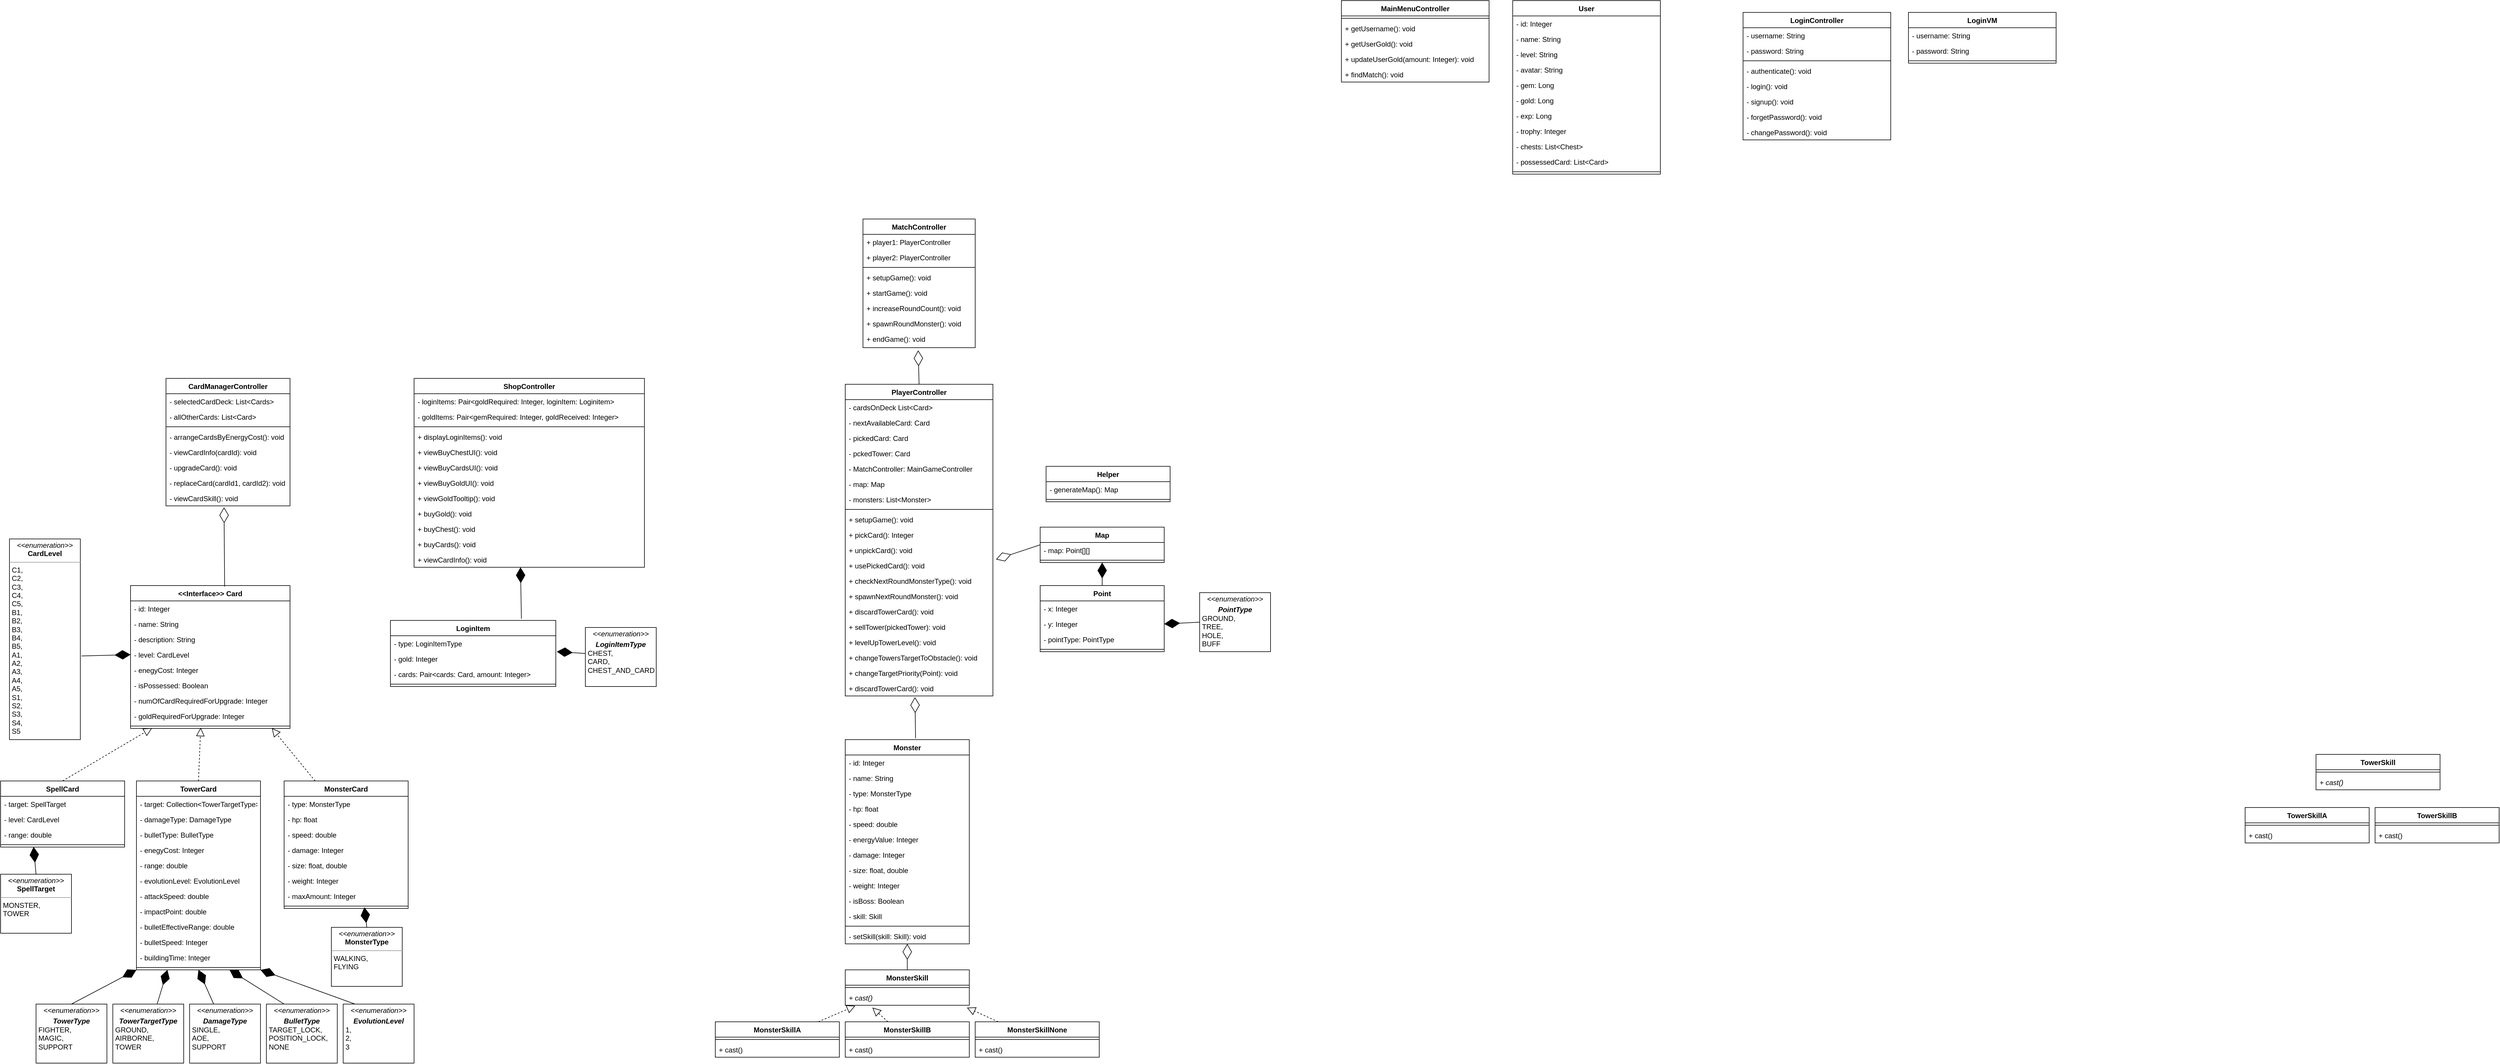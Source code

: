 <mxfile version="20.0.1" type="github">
  <diagram id="3Hzr0n2Hrk9hMCZVUcCn" name="Page-1">
    <mxGraphModel dx="2628" dy="2093" grid="1" gridSize="10" guides="1" tooltips="1" connect="1" arrows="1" fold="1" page="1" pageScale="1" pageWidth="850" pageHeight="1100" math="0" shadow="0">
      <root>
        <mxCell id="0" />
        <mxCell id="1" parent="0" />
        <mxCell id="gTmIQ7LkwGz3GuOeLMRu-1" value="MonsterCard" style="swimlane;fontStyle=1;align=center;verticalAlign=top;childLayout=stackLayout;horizontal=1;startSize=26;horizontalStack=0;resizeParent=1;resizeParentMax=0;resizeLast=0;collapsible=1;marginBottom=0;" parent="1" vertex="1">
          <mxGeometry x="-80" y="252" width="210" height="216" as="geometry" />
        </mxCell>
        <mxCell id="gTmIQ7LkwGz3GuOeLMRu-16" value="- type: MonsterType" style="text;strokeColor=none;fillColor=none;align=left;verticalAlign=top;spacingLeft=4;spacingRight=4;overflow=hidden;rotatable=0;points=[[0,0.5],[1,0.5]];portConstraint=eastwest;" parent="gTmIQ7LkwGz3GuOeLMRu-1" vertex="1">
          <mxGeometry y="26" width="210" height="26" as="geometry" />
        </mxCell>
        <mxCell id="gTmIQ7LkwGz3GuOeLMRu-9" value="- hp: float" style="text;strokeColor=none;fillColor=none;align=left;verticalAlign=top;spacingLeft=4;spacingRight=4;overflow=hidden;rotatable=0;points=[[0,0.5],[1,0.5]];portConstraint=eastwest;" parent="gTmIQ7LkwGz3GuOeLMRu-1" vertex="1">
          <mxGeometry y="52" width="210" height="26" as="geometry" />
        </mxCell>
        <mxCell id="gTmIQ7LkwGz3GuOeLMRu-10" value="- speed: double" style="text;strokeColor=none;fillColor=none;align=left;verticalAlign=top;spacingLeft=4;spacingRight=4;overflow=hidden;rotatable=0;points=[[0,0.5],[1,0.5]];portConstraint=eastwest;" parent="gTmIQ7LkwGz3GuOeLMRu-1" vertex="1">
          <mxGeometry y="78" width="210" height="26" as="geometry" />
        </mxCell>
        <mxCell id="gTmIQ7LkwGz3GuOeLMRu-14" value="- damage: Integer" style="text;strokeColor=none;fillColor=none;align=left;verticalAlign=top;spacingLeft=4;spacingRight=4;overflow=hidden;rotatable=0;points=[[0,0.5],[1,0.5]];portConstraint=eastwest;" parent="gTmIQ7LkwGz3GuOeLMRu-1" vertex="1">
          <mxGeometry y="104" width="210" height="26" as="geometry" />
        </mxCell>
        <mxCell id="gTmIQ7LkwGz3GuOeLMRu-11" value="- size: float, double" style="text;strokeColor=none;fillColor=none;align=left;verticalAlign=top;spacingLeft=4;spacingRight=4;overflow=hidden;rotatable=0;points=[[0,0.5],[1,0.5]];portConstraint=eastwest;" parent="gTmIQ7LkwGz3GuOeLMRu-1" vertex="1">
          <mxGeometry y="130" width="210" height="26" as="geometry" />
        </mxCell>
        <mxCell id="gTmIQ7LkwGz3GuOeLMRu-12" value="- weight: Integer" style="text;strokeColor=none;fillColor=none;align=left;verticalAlign=top;spacingLeft=4;spacingRight=4;overflow=hidden;rotatable=0;points=[[0,0.5],[1,0.5]];portConstraint=eastwest;" parent="gTmIQ7LkwGz3GuOeLMRu-1" vertex="1">
          <mxGeometry y="156" width="210" height="26" as="geometry" />
        </mxCell>
        <mxCell id="y4j8MuDuXKKV_iI7dw1A-111" value="- maxAmount: Integer" style="text;strokeColor=none;fillColor=none;align=left;verticalAlign=top;spacingLeft=4;spacingRight=4;overflow=hidden;rotatable=0;points=[[0,0.5],[1,0.5]];portConstraint=eastwest;" parent="gTmIQ7LkwGz3GuOeLMRu-1" vertex="1">
          <mxGeometry y="182" width="210" height="26" as="geometry" />
        </mxCell>
        <mxCell id="gTmIQ7LkwGz3GuOeLMRu-3" value="" style="line;strokeWidth=1;fillColor=none;align=left;verticalAlign=middle;spacingTop=-1;spacingLeft=3;spacingRight=3;rotatable=0;labelPosition=right;points=[];portConstraint=eastwest;" parent="gTmIQ7LkwGz3GuOeLMRu-1" vertex="1">
          <mxGeometry y="208" width="210" height="8" as="geometry" />
        </mxCell>
        <mxCell id="gTmIQ7LkwGz3GuOeLMRu-5" value="&lt;p style=&quot;margin:0px;margin-top:4px;text-align:center;&quot;&gt;&lt;i&gt;&amp;lt;&amp;lt;enumeration&amp;gt;&amp;gt;&lt;/i&gt;&lt;br&gt;&lt;b&gt;MonsterType&lt;/b&gt;&lt;/p&gt;&lt;hr size=&quot;1&quot;&gt;&lt;p style=&quot;margin:0px;margin-left:4px;&quot;&gt;WALKING,&amp;nbsp;&lt;/p&gt;&lt;p style=&quot;margin:0px;margin-left:4px;&quot;&gt;FLYING&lt;/p&gt;" style="verticalAlign=top;align=left;overflow=fill;fontSize=12;fontFamily=Helvetica;html=1;" parent="1" vertex="1">
          <mxGeometry y="500" width="120" height="100" as="geometry" />
        </mxCell>
        <mxCell id="y4j8MuDuXKKV_iI7dw1A-1" value="&lt;p style=&quot;margin:0px;margin-top:4px;text-align:center;&quot;&gt;&lt;i&gt;&amp;lt;&amp;lt;enumeration&amp;gt;&amp;gt;&lt;/i&gt;&lt;br&gt;&lt;b&gt;SpellTarget&lt;/b&gt;&lt;/p&gt;&lt;hr size=&quot;1&quot;&gt;&lt;p style=&quot;margin:0px;margin-left:4px;&quot;&gt;MONSTER,&lt;/p&gt;&lt;p style=&quot;margin:0px;margin-left:4px;&quot;&gt;TOWER&lt;/p&gt;" style="verticalAlign=top;align=left;overflow=fill;fontSize=12;fontFamily=Helvetica;html=1;" parent="1" vertex="1">
          <mxGeometry x="-560" y="410" width="120" height="100" as="geometry" />
        </mxCell>
        <mxCell id="y4j8MuDuXKKV_iI7dw1A-2" value="SpellCard" style="swimlane;fontStyle=1;align=center;verticalAlign=top;childLayout=stackLayout;horizontal=1;startSize=26;horizontalStack=0;resizeParent=1;resizeParentMax=0;resizeLast=0;collapsible=1;marginBottom=0;" parent="1" vertex="1">
          <mxGeometry x="-560" y="252" width="210" height="112" as="geometry" />
        </mxCell>
        <mxCell id="y4j8MuDuXKKV_iI7dw1A-5" value="- target: SpellTarget" style="text;strokeColor=none;fillColor=none;align=left;verticalAlign=top;spacingLeft=4;spacingRight=4;overflow=hidden;rotatable=0;points=[[0,0.5],[1,0.5]];portConstraint=eastwest;" parent="y4j8MuDuXKKV_iI7dw1A-2" vertex="1">
          <mxGeometry y="26" width="210" height="26" as="geometry" />
        </mxCell>
        <mxCell id="y4j8MuDuXKKV_iI7dw1A-18" value="- level: CardLevel" style="text;strokeColor=none;fillColor=none;align=left;verticalAlign=top;spacingLeft=4;spacingRight=4;overflow=hidden;rotatable=0;points=[[0,0.5],[1,0.5]];portConstraint=eastwest;labelBackgroundColor=default;" parent="y4j8MuDuXKKV_iI7dw1A-2" vertex="1">
          <mxGeometry y="52" width="210" height="26" as="geometry" />
        </mxCell>
        <mxCell id="y4j8MuDuXKKV_iI7dw1A-7" value="- range: double" style="text;strokeColor=none;fillColor=none;align=left;verticalAlign=top;spacingLeft=4;spacingRight=4;overflow=hidden;rotatable=0;points=[[0,0.5],[1,0.5]];portConstraint=eastwest;labelBackgroundColor=default;" parent="y4j8MuDuXKKV_iI7dw1A-2" vertex="1">
          <mxGeometry y="78" width="210" height="26" as="geometry" />
        </mxCell>
        <mxCell id="y4j8MuDuXKKV_iI7dw1A-14" value="" style="line;strokeWidth=1;fillColor=none;align=left;verticalAlign=middle;spacingTop=-1;spacingLeft=3;spacingRight=3;rotatable=0;labelPosition=right;points=[];portConstraint=eastwest;" parent="y4j8MuDuXKKV_iI7dw1A-2" vertex="1">
          <mxGeometry y="104" width="210" height="8" as="geometry" />
        </mxCell>
        <mxCell id="y4j8MuDuXKKV_iI7dw1A-19" value="&lt;p style=&quot;margin:0px;margin-top:4px;text-align:center;&quot;&gt;&lt;i&gt;&amp;lt;&amp;lt;enumeration&amp;gt;&amp;gt;&lt;/i&gt;&lt;br&gt;&lt;b&gt;CardLevel&lt;/b&gt;&lt;/p&gt;&lt;hr size=&quot;1&quot;&gt;&lt;p style=&quot;margin:0px;margin-left:4px;&quot;&gt;C1,&lt;/p&gt;&lt;p style=&quot;margin:0px;margin-left:4px;&quot;&gt;C2,&lt;/p&gt;&lt;p style=&quot;margin:0px;margin-left:4px;&quot;&gt;C3,&lt;/p&gt;&lt;p style=&quot;margin:0px;margin-left:4px;&quot;&gt;C4,&lt;/p&gt;&lt;p style=&quot;margin:0px;margin-left:4px;&quot;&gt;C5,&lt;/p&gt;&lt;p style=&quot;margin:0px;margin-left:4px;&quot;&gt;B1,&lt;/p&gt;&lt;p style=&quot;margin:0px;margin-left:4px;&quot;&gt;B2,&lt;/p&gt;&lt;p style=&quot;margin:0px;margin-left:4px;&quot;&gt;B3,&lt;/p&gt;&lt;p style=&quot;margin:0px;margin-left:4px;&quot;&gt;B4,&lt;/p&gt;&lt;p style=&quot;margin:0px;margin-left:4px;&quot;&gt;B5,&lt;/p&gt;&lt;p style=&quot;margin:0px;margin-left:4px;&quot;&gt;A1,&amp;nbsp;&lt;/p&gt;&lt;p style=&quot;margin:0px;margin-left:4px;&quot;&gt;A2,&lt;/p&gt;&lt;p style=&quot;margin:0px;margin-left:4px;&quot;&gt;A3,&lt;/p&gt;&lt;p style=&quot;margin:0px;margin-left:4px;&quot;&gt;A4,&lt;/p&gt;&lt;p style=&quot;margin:0px;margin-left:4px;&quot;&gt;A5,&lt;/p&gt;&lt;p style=&quot;margin:0px;margin-left:4px;&quot;&gt;S1,&lt;/p&gt;&lt;p style=&quot;margin:0px;margin-left:4px;&quot;&gt;S2,&lt;/p&gt;&lt;p style=&quot;margin:0px;margin-left:4px;&quot;&gt;S3,&lt;/p&gt;&lt;p style=&quot;margin:0px;margin-left:4px;&quot;&gt;S4,&lt;/p&gt;&lt;p style=&quot;margin:0px;margin-left:4px;&quot;&gt;S5&lt;/p&gt;" style="verticalAlign=top;align=left;overflow=fill;fontSize=12;fontFamily=Helvetica;html=1;" parent="1" vertex="1">
          <mxGeometry x="-545" y="-158" width="120" height="340" as="geometry" />
        </mxCell>
        <mxCell id="y4j8MuDuXKKV_iI7dw1A-21" value="TowerCard" style="swimlane;fontStyle=1;align=center;verticalAlign=top;childLayout=stackLayout;horizontal=1;startSize=26;horizontalStack=0;resizeParent=1;resizeParentMax=0;resizeLast=0;collapsible=1;marginBottom=0;" parent="1" vertex="1">
          <mxGeometry x="-330" y="252" width="210" height="320" as="geometry" />
        </mxCell>
        <mxCell id="y4j8MuDuXKKV_iI7dw1A-24" value="- target: Collection&lt;TowerTargetType&gt;" style="text;strokeColor=none;fillColor=none;align=left;verticalAlign=top;spacingLeft=4;spacingRight=4;overflow=hidden;rotatable=0;points=[[0,0.5],[1,0.5]];portConstraint=eastwest;" parent="y4j8MuDuXKKV_iI7dw1A-21" vertex="1">
          <mxGeometry y="26" width="210" height="26" as="geometry" />
        </mxCell>
        <mxCell id="y4j8MuDuXKKV_iI7dw1A-25" value="- damageType: DamageType" style="text;strokeColor=none;fillColor=none;align=left;verticalAlign=top;spacingLeft=4;spacingRight=4;overflow=hidden;rotatable=0;points=[[0,0.5],[1,0.5]];portConstraint=eastwest;" parent="y4j8MuDuXKKV_iI7dw1A-21" vertex="1">
          <mxGeometry y="52" width="210" height="26" as="geometry" />
        </mxCell>
        <mxCell id="y4j8MuDuXKKV_iI7dw1A-26" value="- bulletType: BulletType" style="text;strokeColor=none;fillColor=none;align=left;verticalAlign=top;spacingLeft=4;spacingRight=4;overflow=hidden;rotatable=0;points=[[0,0.5],[1,0.5]];portConstraint=eastwest;labelBackgroundColor=default;" parent="y4j8MuDuXKKV_iI7dw1A-21" vertex="1">
          <mxGeometry y="78" width="210" height="26" as="geometry" />
        </mxCell>
        <mxCell id="y4j8MuDuXKKV_iI7dw1A-27" value="- enegyCost: Integer" style="text;strokeColor=none;fillColor=none;align=left;verticalAlign=top;spacingLeft=4;spacingRight=4;overflow=hidden;rotatable=0;points=[[0,0.5],[1,0.5]];portConstraint=eastwest;labelBackgroundColor=default;" parent="y4j8MuDuXKKV_iI7dw1A-21" vertex="1">
          <mxGeometry y="104" width="210" height="26" as="geometry" />
        </mxCell>
        <mxCell id="y4j8MuDuXKKV_iI7dw1A-29" value="- range: double" style="text;strokeColor=none;fillColor=none;align=left;verticalAlign=top;spacingLeft=4;spacingRight=4;overflow=hidden;rotatable=0;points=[[0,0.5],[1,0.5]];portConstraint=eastwest;labelBackgroundColor=default;" parent="y4j8MuDuXKKV_iI7dw1A-21" vertex="1">
          <mxGeometry y="130" width="210" height="26" as="geometry" />
        </mxCell>
        <mxCell id="y4j8MuDuXKKV_iI7dw1A-36" value="- evolutionLevel: EvolutionLevel" style="text;strokeColor=none;fillColor=none;align=left;verticalAlign=top;spacingLeft=4;spacingRight=4;overflow=hidden;rotatable=0;points=[[0,0.5],[1,0.5]];portConstraint=eastwest;labelBackgroundColor=default;" parent="y4j8MuDuXKKV_iI7dw1A-21" vertex="1">
          <mxGeometry y="156" width="210" height="26" as="geometry" />
        </mxCell>
        <mxCell id="y4j8MuDuXKKV_iI7dw1A-38" value="- attackSpeed: double" style="text;strokeColor=none;fillColor=none;align=left;verticalAlign=top;spacingLeft=4;spacingRight=4;overflow=hidden;rotatable=0;points=[[0,0.5],[1,0.5]];portConstraint=eastwest;labelBackgroundColor=default;" parent="y4j8MuDuXKKV_iI7dw1A-21" vertex="1">
          <mxGeometry y="182" width="210" height="26" as="geometry" />
        </mxCell>
        <mxCell id="y4j8MuDuXKKV_iI7dw1A-39" value="- impactPoint: double" style="text;strokeColor=none;fillColor=none;align=left;verticalAlign=top;spacingLeft=4;spacingRight=4;overflow=hidden;rotatable=0;points=[[0,0.5],[1,0.5]];portConstraint=eastwest;labelBackgroundColor=default;" parent="y4j8MuDuXKKV_iI7dw1A-21" vertex="1">
          <mxGeometry y="208" width="210" height="26" as="geometry" />
        </mxCell>
        <mxCell id="y4j8MuDuXKKV_iI7dw1A-40" value="- bulletEffectiveRange: double" style="text;strokeColor=none;fillColor=none;align=left;verticalAlign=top;spacingLeft=4;spacingRight=4;overflow=hidden;rotatable=0;points=[[0,0.5],[1,0.5]];portConstraint=eastwest;labelBackgroundColor=default;" parent="y4j8MuDuXKKV_iI7dw1A-21" vertex="1">
          <mxGeometry y="234" width="210" height="26" as="geometry" />
        </mxCell>
        <mxCell id="y4j8MuDuXKKV_iI7dw1A-41" value="- bulletSpeed: Integer" style="text;strokeColor=none;fillColor=none;align=left;verticalAlign=top;spacingLeft=4;spacingRight=4;overflow=hidden;rotatable=0;points=[[0,0.5],[1,0.5]];portConstraint=eastwest;labelBackgroundColor=default;" parent="y4j8MuDuXKKV_iI7dw1A-21" vertex="1">
          <mxGeometry y="260" width="210" height="26" as="geometry" />
        </mxCell>
        <mxCell id="y4j8MuDuXKKV_iI7dw1A-42" value="- buildingTime: Integer" style="text;strokeColor=none;fillColor=none;align=left;verticalAlign=top;spacingLeft=4;spacingRight=4;overflow=hidden;rotatable=0;points=[[0,0.5],[1,0.5]];portConstraint=eastwest;labelBackgroundColor=default;" parent="y4j8MuDuXKKV_iI7dw1A-21" vertex="1">
          <mxGeometry y="286" width="210" height="26" as="geometry" />
        </mxCell>
        <mxCell id="y4j8MuDuXKKV_iI7dw1A-30" value="" style="line;strokeWidth=1;fillColor=none;align=left;verticalAlign=middle;spacingTop=-1;spacingLeft=3;spacingRight=3;rotatable=0;labelPosition=right;points=[];portConstraint=eastwest;" parent="y4j8MuDuXKKV_iI7dw1A-21" vertex="1">
          <mxGeometry y="312" width="210" height="8" as="geometry" />
        </mxCell>
        <mxCell id="y4j8MuDuXKKV_iI7dw1A-32" value="&lt;p style=&quot;margin:0px;margin-top:4px;text-align:center;&quot;&gt;&lt;i&gt;&amp;lt;&amp;lt;enumeration&amp;gt;&amp;gt;&lt;/i&gt;&lt;br&gt;&lt;/p&gt;&lt;p style=&quot;margin:0px;margin-top:4px;text-align:center;&quot;&gt;&lt;i&gt;&lt;b&gt;TowerType&lt;/b&gt;&lt;/i&gt;&lt;/p&gt;&lt;p style=&quot;margin:0px;margin-left:4px;&quot;&gt;FIGHTER,&lt;/p&gt;&lt;p style=&quot;margin:0px;margin-left:4px;&quot;&gt;MAGIC,&lt;/p&gt;&lt;p style=&quot;margin:0px;margin-left:4px;&quot;&gt;SUPPORT&lt;/p&gt;" style="verticalAlign=top;align=left;overflow=fill;fontSize=12;fontFamily=Helvetica;html=1;" parent="1" vertex="1">
          <mxGeometry x="-500" y="630" width="120" height="100" as="geometry" />
        </mxCell>
        <mxCell id="y4j8MuDuXKKV_iI7dw1A-33" value="&lt;p style=&quot;margin:0px;margin-top:4px;text-align:center;&quot;&gt;&lt;i&gt;&amp;lt;&amp;lt;enumeration&amp;gt;&amp;gt;&lt;/i&gt;&lt;br&gt;&lt;/p&gt;&lt;p style=&quot;margin:0px;margin-top:4px;text-align:center;&quot;&gt;&lt;b&gt;&lt;i&gt;TowerTargetType&lt;/i&gt;&lt;/b&gt;&lt;/p&gt;&lt;p style=&quot;margin:0px;margin-left:4px;&quot;&gt;GROUND,&lt;/p&gt;&lt;p style=&quot;margin:0px;margin-left:4px;&quot;&gt;AIRBORNE,&lt;/p&gt;&lt;p style=&quot;margin:0px;margin-left:4px;&quot;&gt;TOWER&lt;/p&gt;" style="verticalAlign=top;align=left;overflow=fill;fontSize=12;fontFamily=Helvetica;html=1;" parent="1" vertex="1">
          <mxGeometry x="-370" y="630" width="120" height="100" as="geometry" />
        </mxCell>
        <mxCell id="y4j8MuDuXKKV_iI7dw1A-34" value="&lt;p style=&quot;margin:0px;margin-top:4px;text-align:center;&quot;&gt;&lt;i&gt;&amp;lt;&amp;lt;enumeration&amp;gt;&amp;gt;&lt;/i&gt;&lt;br&gt;&lt;/p&gt;&lt;p style=&quot;margin:0px;margin-top:4px;text-align:center;&quot;&gt;&lt;b&gt;&lt;i&gt;DamageType&lt;/i&gt;&lt;/b&gt;&lt;/p&gt;&lt;p style=&quot;margin:0px;margin-left:4px;&quot;&gt;SINGLE,&lt;/p&gt;&lt;p style=&quot;margin:0px;margin-left:4px;&quot;&gt;AOE,&lt;/p&gt;&lt;p style=&quot;margin:0px;margin-left:4px;&quot;&gt;SUPPORT&lt;/p&gt;" style="verticalAlign=top;align=left;overflow=fill;fontSize=12;fontFamily=Helvetica;html=1;" parent="1" vertex="1">
          <mxGeometry x="-240" y="630" width="120" height="100" as="geometry" />
        </mxCell>
        <mxCell id="y4j8MuDuXKKV_iI7dw1A-35" value="&lt;p style=&quot;margin:0px;margin-top:4px;text-align:center;&quot;&gt;&lt;i&gt;&amp;lt;&amp;lt;enumeration&amp;gt;&amp;gt;&lt;/i&gt;&lt;br&gt;&lt;/p&gt;&lt;p style=&quot;margin:0px;margin-top:4px;text-align:center;&quot;&gt;&lt;b&gt;&lt;i&gt;BulletType&lt;/i&gt;&lt;/b&gt;&lt;/p&gt;&lt;p style=&quot;margin:0px;margin-left:4px;&quot;&gt;TARGET_LOCK,&lt;/p&gt;&lt;p style=&quot;margin:0px;margin-left:4px;&quot;&gt;POSITION_LOCK,&lt;/p&gt;&lt;p style=&quot;margin:0px;margin-left:4px;&quot;&gt;NONE&lt;/p&gt;" style="verticalAlign=top;align=left;overflow=fill;fontSize=12;fontFamily=Helvetica;html=1;" parent="1" vertex="1">
          <mxGeometry x="-110" y="630" width="120" height="100" as="geometry" />
        </mxCell>
        <mxCell id="y4j8MuDuXKKV_iI7dw1A-37" value="&lt;p style=&quot;margin:0px;margin-top:4px;text-align:center;&quot;&gt;&lt;i&gt;&amp;lt;&amp;lt;enumeration&amp;gt;&amp;gt;&lt;/i&gt;&lt;br&gt;&lt;/p&gt;&lt;p style=&quot;margin:0px;margin-top:4px;text-align:center;&quot;&gt;&lt;b&gt;&lt;i&gt;EvolutionLevel&lt;/i&gt;&lt;/b&gt;&lt;/p&gt;&lt;p style=&quot;margin:0px;margin-left:4px;&quot;&gt;1,&lt;/p&gt;&lt;p style=&quot;margin:0px;margin-left:4px;&quot;&gt;2,&lt;/p&gt;&lt;p style=&quot;margin:0px;margin-left:4px;&quot;&gt;3&lt;/p&gt;" style="verticalAlign=top;align=left;overflow=fill;fontSize=12;fontFamily=Helvetica;html=1;" parent="1" vertex="1">
          <mxGeometry x="20" y="630" width="120" height="100" as="geometry" />
        </mxCell>
        <mxCell id="y4j8MuDuXKKV_iI7dw1A-47" value="MatchController" style="swimlane;fontStyle=1;align=center;verticalAlign=top;childLayout=stackLayout;horizontal=1;startSize=26;horizontalStack=0;resizeParent=1;resizeParentMax=0;resizeLast=0;collapsible=1;marginBottom=0;" parent="1" vertex="1">
          <mxGeometry x="900" y="-700" width="190" height="218" as="geometry" />
        </mxCell>
        <mxCell id="y4j8MuDuXKKV_iI7dw1A-48" value="+ player1: PlayerController" style="text;strokeColor=none;fillColor=none;align=left;verticalAlign=top;spacingLeft=4;spacingRight=4;overflow=hidden;rotatable=0;points=[[0,0.5],[1,0.5]];portConstraint=eastwest;" parent="y4j8MuDuXKKV_iI7dw1A-47" vertex="1">
          <mxGeometry y="26" width="190" height="26" as="geometry" />
        </mxCell>
        <mxCell id="y4j8MuDuXKKV_iI7dw1A-53" value="+ player2: PlayerController" style="text;strokeColor=none;fillColor=none;align=left;verticalAlign=top;spacingLeft=4;spacingRight=4;overflow=hidden;rotatable=0;points=[[0,0.5],[1,0.5]];portConstraint=eastwest;" parent="y4j8MuDuXKKV_iI7dw1A-47" vertex="1">
          <mxGeometry y="52" width="190" height="26" as="geometry" />
        </mxCell>
        <mxCell id="y4j8MuDuXKKV_iI7dw1A-49" value="" style="line;strokeWidth=1;fillColor=none;align=left;verticalAlign=middle;spacingTop=-1;spacingLeft=3;spacingRight=3;rotatable=0;labelPosition=right;points=[];portConstraint=eastwest;" parent="y4j8MuDuXKKV_iI7dw1A-47" vertex="1">
          <mxGeometry y="78" width="190" height="8" as="geometry" />
        </mxCell>
        <mxCell id="y4j8MuDuXKKV_iI7dw1A-50" value="+ setupGame(): void" style="text;strokeColor=none;fillColor=none;align=left;verticalAlign=top;spacingLeft=4;spacingRight=4;overflow=hidden;rotatable=0;points=[[0,0.5],[1,0.5]];portConstraint=eastwest;" parent="y4j8MuDuXKKV_iI7dw1A-47" vertex="1">
          <mxGeometry y="86" width="190" height="26" as="geometry" />
        </mxCell>
        <mxCell id="y4j8MuDuXKKV_iI7dw1A-166" value="+ startGame(): void" style="text;strokeColor=none;fillColor=none;align=left;verticalAlign=top;spacingLeft=4;spacingRight=4;overflow=hidden;rotatable=0;points=[[0,0.5],[1,0.5]];portConstraint=eastwest;" parent="y4j8MuDuXKKV_iI7dw1A-47" vertex="1">
          <mxGeometry y="112" width="190" height="26" as="geometry" />
        </mxCell>
        <mxCell id="y4j8MuDuXKKV_iI7dw1A-55" value="+ increaseRoundCount(): void" style="text;strokeColor=none;fillColor=none;align=left;verticalAlign=top;spacingLeft=4;spacingRight=4;overflow=hidden;rotatable=0;points=[[0,0.5],[1,0.5]];portConstraint=eastwest;" parent="y4j8MuDuXKKV_iI7dw1A-47" vertex="1">
          <mxGeometry y="138" width="190" height="26" as="geometry" />
        </mxCell>
        <mxCell id="y4j8MuDuXKKV_iI7dw1A-58" value="+ spawnRoundMonster(): void" style="text;strokeColor=none;fillColor=none;align=left;verticalAlign=top;spacingLeft=4;spacingRight=4;overflow=hidden;rotatable=0;points=[[0,0.5],[1,0.5]];portConstraint=eastwest;" parent="y4j8MuDuXKKV_iI7dw1A-47" vertex="1">
          <mxGeometry y="164" width="190" height="26" as="geometry" />
        </mxCell>
        <mxCell id="y4j8MuDuXKKV_iI7dw1A-57" value="+ endGame(): void" style="text;strokeColor=none;fillColor=none;align=left;verticalAlign=top;spacingLeft=4;spacingRight=4;overflow=hidden;rotatable=0;points=[[0,0.5],[1,0.5]];portConstraint=eastwest;" parent="y4j8MuDuXKKV_iI7dw1A-47" vertex="1">
          <mxGeometry y="190" width="190" height="28" as="geometry" />
        </mxCell>
        <mxCell id="y4j8MuDuXKKV_iI7dw1A-59" value="PlayerController" style="swimlane;fontStyle=1;align=center;verticalAlign=top;childLayout=stackLayout;horizontal=1;startSize=26;horizontalStack=0;resizeParent=1;resizeParentMax=0;resizeLast=0;collapsible=1;marginBottom=0;" parent="1" vertex="1">
          <mxGeometry x="870" y="-420" width="250" height="528" as="geometry" />
        </mxCell>
        <mxCell id="y4j8MuDuXKKV_iI7dw1A-60" value="- cardsOnDeck List&lt;Card&gt;" style="text;strokeColor=none;fillColor=none;align=left;verticalAlign=top;spacingLeft=4;spacingRight=4;overflow=hidden;rotatable=0;points=[[0,0.5],[1,0.5]];portConstraint=eastwest;" parent="y4j8MuDuXKKV_iI7dw1A-59" vertex="1">
          <mxGeometry y="26" width="250" height="26" as="geometry" />
        </mxCell>
        <mxCell id="y4j8MuDuXKKV_iI7dw1A-179" value="- nextAvailableCard: Card" style="text;strokeColor=none;fillColor=none;align=left;verticalAlign=top;spacingLeft=4;spacingRight=4;overflow=hidden;rotatable=0;points=[[0,0.5],[1,0.5]];portConstraint=eastwest;" parent="y4j8MuDuXKKV_iI7dw1A-59" vertex="1">
          <mxGeometry y="52" width="250" height="26" as="geometry" />
        </mxCell>
        <mxCell id="y4j8MuDuXKKV_iI7dw1A-61" value="- pickedCard: Card" style="text;strokeColor=none;fillColor=none;align=left;verticalAlign=top;spacingLeft=4;spacingRight=4;overflow=hidden;rotatable=0;points=[[0,0.5],[1,0.5]];portConstraint=eastwest;" parent="y4j8MuDuXKKV_iI7dw1A-59" vertex="1">
          <mxGeometry y="78" width="250" height="26" as="geometry" />
        </mxCell>
        <mxCell id="y4j8MuDuXKKV_iI7dw1A-148" value="- pckedTower: Card" style="text;strokeColor=none;fillColor=none;align=left;verticalAlign=top;spacingLeft=4;spacingRight=4;overflow=hidden;rotatable=0;points=[[0,0.5],[1,0.5]];portConstraint=eastwest;" parent="y4j8MuDuXKKV_iI7dw1A-59" vertex="1">
          <mxGeometry y="104" width="250" height="26" as="geometry" />
        </mxCell>
        <mxCell id="y4j8MuDuXKKV_iI7dw1A-62" value="- MatchController: MainGameController" style="text;strokeColor=none;fillColor=none;align=left;verticalAlign=top;spacingLeft=4;spacingRight=4;overflow=hidden;rotatable=0;points=[[0,0.5],[1,0.5]];portConstraint=eastwest;" parent="y4j8MuDuXKKV_iI7dw1A-59" vertex="1">
          <mxGeometry y="130" width="250" height="26" as="geometry" />
        </mxCell>
        <mxCell id="y4j8MuDuXKKV_iI7dw1A-63" value="- map: Map" style="text;strokeColor=none;fillColor=none;align=left;verticalAlign=top;spacingLeft=4;spacingRight=4;overflow=hidden;rotatable=0;points=[[0,0.5],[1,0.5]];portConstraint=eastwest;" parent="y4j8MuDuXKKV_iI7dw1A-59" vertex="1">
          <mxGeometry y="156" width="250" height="26" as="geometry" />
        </mxCell>
        <mxCell id="AQVR0DQigsVXHFTW1z8q-171" value="- monsters: List&lt;Monster&gt;" style="text;strokeColor=none;fillColor=none;align=left;verticalAlign=top;spacingLeft=4;spacingRight=4;overflow=hidden;rotatable=0;points=[[0,0.5],[1,0.5]];portConstraint=eastwest;" vertex="1" parent="y4j8MuDuXKKV_iI7dw1A-59">
          <mxGeometry y="182" width="250" height="26" as="geometry" />
        </mxCell>
        <mxCell id="y4j8MuDuXKKV_iI7dw1A-65" value="" style="line;strokeWidth=1;fillColor=none;align=left;verticalAlign=middle;spacingTop=-1;spacingLeft=3;spacingRight=3;rotatable=0;labelPosition=right;points=[];portConstraint=eastwest;" parent="y4j8MuDuXKKV_iI7dw1A-59" vertex="1">
          <mxGeometry y="208" width="250" height="8" as="geometry" />
        </mxCell>
        <mxCell id="y4j8MuDuXKKV_iI7dw1A-66" value="+ setupGame(): void" style="text;strokeColor=none;fillColor=none;align=left;verticalAlign=top;spacingLeft=4;spacingRight=4;overflow=hidden;rotatable=0;points=[[0,0.5],[1,0.5]];portConstraint=eastwest;" parent="y4j8MuDuXKKV_iI7dw1A-59" vertex="1">
          <mxGeometry y="216" width="250" height="26" as="geometry" />
        </mxCell>
        <mxCell id="y4j8MuDuXKKV_iI7dw1A-68" value="+ pickCard(): Integer" style="text;strokeColor=none;fillColor=none;align=left;verticalAlign=top;spacingLeft=4;spacingRight=4;overflow=hidden;rotatable=0;points=[[0,0.5],[1,0.5]];portConstraint=eastwest;" parent="y4j8MuDuXKKV_iI7dw1A-59" vertex="1">
          <mxGeometry y="242" width="250" height="26" as="geometry" />
        </mxCell>
        <mxCell id="y4j8MuDuXKKV_iI7dw1A-69" value="+ unpickCard(): void" style="text;strokeColor=none;fillColor=none;align=left;verticalAlign=top;spacingLeft=4;spacingRight=4;overflow=hidden;rotatable=0;points=[[0,0.5],[1,0.5]];portConstraint=eastwest;" parent="y4j8MuDuXKKV_iI7dw1A-59" vertex="1">
          <mxGeometry y="268" width="250" height="26" as="geometry" />
        </mxCell>
        <mxCell id="y4j8MuDuXKKV_iI7dw1A-56" value="+ usePickedCard(): void" style="text;strokeColor=none;fillColor=none;align=left;verticalAlign=top;spacingLeft=4;spacingRight=4;overflow=hidden;rotatable=0;points=[[0,0.5],[1,0.5]];portConstraint=eastwest;" parent="y4j8MuDuXKKV_iI7dw1A-59" vertex="1">
          <mxGeometry y="294" width="250" height="26" as="geometry" />
        </mxCell>
        <mxCell id="y4j8MuDuXKKV_iI7dw1A-70" value="+ checkNextRoundMonsterType(): void" style="text;strokeColor=none;fillColor=none;align=left;verticalAlign=top;spacingLeft=4;spacingRight=4;overflow=hidden;rotatable=0;points=[[0,0.5],[1,0.5]];portConstraint=eastwest;" parent="y4j8MuDuXKKV_iI7dw1A-59" vertex="1">
          <mxGeometry y="320" width="250" height="26" as="geometry" />
        </mxCell>
        <mxCell id="y4j8MuDuXKKV_iI7dw1A-71" value="+ spawnNextRoundMonster(): void" style="text;strokeColor=none;fillColor=none;align=left;verticalAlign=top;spacingLeft=4;spacingRight=4;overflow=hidden;rotatable=0;points=[[0,0.5],[1,0.5]];portConstraint=eastwest;" parent="y4j8MuDuXKKV_iI7dw1A-59" vertex="1">
          <mxGeometry y="346" width="250" height="26" as="geometry" />
        </mxCell>
        <mxCell id="y4j8MuDuXKKV_iI7dw1A-72" value="+ discardTowerCard(): void" style="text;strokeColor=none;fillColor=none;align=left;verticalAlign=top;spacingLeft=4;spacingRight=4;overflow=hidden;rotatable=0;points=[[0,0.5],[1,0.5]];portConstraint=eastwest;" parent="y4j8MuDuXKKV_iI7dw1A-59" vertex="1">
          <mxGeometry y="372" width="250" height="26" as="geometry" />
        </mxCell>
        <mxCell id="y4j8MuDuXKKV_iI7dw1A-171" value="+ sellTower(pickedTower): void" style="text;strokeColor=none;fillColor=none;align=left;verticalAlign=top;spacingLeft=4;spacingRight=4;overflow=hidden;rotatable=0;points=[[0,0.5],[1,0.5]];portConstraint=eastwest;" parent="y4j8MuDuXKKV_iI7dw1A-59" vertex="1">
          <mxGeometry y="398" width="250" height="26" as="geometry" />
        </mxCell>
        <mxCell id="y4j8MuDuXKKV_iI7dw1A-170" value="+ levelUpTowerLevel(): void" style="text;strokeColor=none;fillColor=none;align=left;verticalAlign=top;spacingLeft=4;spacingRight=4;overflow=hidden;rotatable=0;points=[[0,0.5],[1,0.5]];portConstraint=eastwest;" parent="y4j8MuDuXKKV_iI7dw1A-59" vertex="1">
          <mxGeometry y="424" width="250" height="26" as="geometry" />
        </mxCell>
        <mxCell id="y4j8MuDuXKKV_iI7dw1A-169" value="+ changeTowersTargetToObstacle(): void" style="text;strokeColor=none;fillColor=none;align=left;verticalAlign=top;spacingLeft=4;spacingRight=4;overflow=hidden;rotatable=0;points=[[0,0.5],[1,0.5]];portConstraint=eastwest;" parent="y4j8MuDuXKKV_iI7dw1A-59" vertex="1">
          <mxGeometry y="450" width="250" height="26" as="geometry" />
        </mxCell>
        <mxCell id="y4j8MuDuXKKV_iI7dw1A-168" value="+ changeTargetPriority(Point): void" style="text;strokeColor=none;fillColor=none;align=left;verticalAlign=top;spacingLeft=4;spacingRight=4;overflow=hidden;rotatable=0;points=[[0,0.5],[1,0.5]];portConstraint=eastwest;" parent="y4j8MuDuXKKV_iI7dw1A-59" vertex="1">
          <mxGeometry y="476" width="250" height="26" as="geometry" />
        </mxCell>
        <mxCell id="y4j8MuDuXKKV_iI7dw1A-73" value="+ discardTowerCard(): void" style="text;strokeColor=none;fillColor=none;align=left;verticalAlign=top;spacingLeft=4;spacingRight=4;overflow=hidden;rotatable=0;points=[[0,0.5],[1,0.5]];portConstraint=eastwest;" parent="y4j8MuDuXKKV_iI7dw1A-59" vertex="1">
          <mxGeometry y="502" width="250" height="26" as="geometry" />
        </mxCell>
        <mxCell id="y4j8MuDuXKKV_iI7dw1A-96" value="Monster" style="swimlane;fontStyle=1;align=center;verticalAlign=top;childLayout=stackLayout;horizontal=1;startSize=26;horizontalStack=0;resizeParent=1;resizeParentMax=0;resizeLast=0;collapsible=1;marginBottom=0;" parent="1" vertex="1">
          <mxGeometry x="870" y="182" width="210" height="346" as="geometry" />
        </mxCell>
        <mxCell id="y4j8MuDuXKKV_iI7dw1A-97" value="- id: Integer" style="text;strokeColor=none;fillColor=none;align=left;verticalAlign=top;spacingLeft=4;spacingRight=4;overflow=hidden;rotatable=0;points=[[0,0.5],[1,0.5]];portConstraint=eastwest;" parent="y4j8MuDuXKKV_iI7dw1A-96" vertex="1">
          <mxGeometry y="26" width="210" height="26" as="geometry" />
        </mxCell>
        <mxCell id="y4j8MuDuXKKV_iI7dw1A-98" value="- name: String" style="text;strokeColor=none;fillColor=none;align=left;verticalAlign=top;spacingLeft=4;spacingRight=4;overflow=hidden;rotatable=0;points=[[0,0.5],[1,0.5]];portConstraint=eastwest;" parent="y4j8MuDuXKKV_iI7dw1A-96" vertex="1">
          <mxGeometry y="52" width="210" height="26" as="geometry" />
        </mxCell>
        <mxCell id="y4j8MuDuXKKV_iI7dw1A-99" value="- type: MonsterType" style="text;strokeColor=none;fillColor=none;align=left;verticalAlign=top;spacingLeft=4;spacingRight=4;overflow=hidden;rotatable=0;points=[[0,0.5],[1,0.5]];portConstraint=eastwest;" parent="y4j8MuDuXKKV_iI7dw1A-96" vertex="1">
          <mxGeometry y="78" width="210" height="26" as="geometry" />
        </mxCell>
        <mxCell id="y4j8MuDuXKKV_iI7dw1A-102" value="- hp: float" style="text;strokeColor=none;fillColor=none;align=left;verticalAlign=top;spacingLeft=4;spacingRight=4;overflow=hidden;rotatable=0;points=[[0,0.5],[1,0.5]];portConstraint=eastwest;" parent="y4j8MuDuXKKV_iI7dw1A-96" vertex="1">
          <mxGeometry y="104" width="210" height="26" as="geometry" />
        </mxCell>
        <mxCell id="y4j8MuDuXKKV_iI7dw1A-103" value="- speed: double" style="text;strokeColor=none;fillColor=none;align=left;verticalAlign=top;spacingLeft=4;spacingRight=4;overflow=hidden;rotatable=0;points=[[0,0.5],[1,0.5]];portConstraint=eastwest;" parent="y4j8MuDuXKKV_iI7dw1A-96" vertex="1">
          <mxGeometry y="130" width="210" height="26" as="geometry" />
        </mxCell>
        <mxCell id="y4j8MuDuXKKV_iI7dw1A-104" value="- energyValue: Integer" style="text;strokeColor=none;fillColor=none;align=left;verticalAlign=top;spacingLeft=4;spacingRight=4;overflow=hidden;rotatable=0;points=[[0,0.5],[1,0.5]];portConstraint=eastwest;" parent="y4j8MuDuXKKV_iI7dw1A-96" vertex="1">
          <mxGeometry y="156" width="210" height="26" as="geometry" />
        </mxCell>
        <mxCell id="y4j8MuDuXKKV_iI7dw1A-105" value="- damage: Integer" style="text;strokeColor=none;fillColor=none;align=left;verticalAlign=top;spacingLeft=4;spacingRight=4;overflow=hidden;rotatable=0;points=[[0,0.5],[1,0.5]];portConstraint=eastwest;" parent="y4j8MuDuXKKV_iI7dw1A-96" vertex="1">
          <mxGeometry y="182" width="210" height="26" as="geometry" />
        </mxCell>
        <mxCell id="y4j8MuDuXKKV_iI7dw1A-106" value="- size: float, double" style="text;strokeColor=none;fillColor=none;align=left;verticalAlign=top;spacingLeft=4;spacingRight=4;overflow=hidden;rotatable=0;points=[[0,0.5],[1,0.5]];portConstraint=eastwest;" parent="y4j8MuDuXKKV_iI7dw1A-96" vertex="1">
          <mxGeometry y="208" width="210" height="26" as="geometry" />
        </mxCell>
        <mxCell id="y4j8MuDuXKKV_iI7dw1A-132" value="- weight: Integer" style="text;strokeColor=none;fillColor=none;align=left;verticalAlign=top;spacingLeft=4;spacingRight=4;overflow=hidden;rotatable=0;points=[[0,0.5],[1,0.5]];portConstraint=eastwest;" parent="y4j8MuDuXKKV_iI7dw1A-96" vertex="1">
          <mxGeometry y="234" width="210" height="26" as="geometry" />
        </mxCell>
        <mxCell id="y4j8MuDuXKKV_iI7dw1A-107" value="- isBoss: Boolean" style="text;strokeColor=none;fillColor=none;align=left;verticalAlign=top;spacingLeft=4;spacingRight=4;overflow=hidden;rotatable=0;points=[[0,0.5],[1,0.5]];portConstraint=eastwest;" parent="y4j8MuDuXKKV_iI7dw1A-96" vertex="1">
          <mxGeometry y="260" width="210" height="26" as="geometry" />
        </mxCell>
        <mxCell id="AQVR0DQigsVXHFTW1z8q-82" value="- skill: Skill" style="text;strokeColor=none;fillColor=none;align=left;verticalAlign=top;spacingLeft=4;spacingRight=4;overflow=hidden;rotatable=0;points=[[0,0.5],[1,0.5]];portConstraint=eastwest;" vertex="1" parent="y4j8MuDuXKKV_iI7dw1A-96">
          <mxGeometry y="286" width="210" height="26" as="geometry" />
        </mxCell>
        <mxCell id="y4j8MuDuXKKV_iI7dw1A-108" value="" style="line;strokeWidth=1;fillColor=none;align=left;verticalAlign=middle;spacingTop=-1;spacingLeft=3;spacingRight=3;rotatable=0;labelPosition=right;points=[];portConstraint=eastwest;" parent="y4j8MuDuXKKV_iI7dw1A-96" vertex="1">
          <mxGeometry y="312" width="210" height="8" as="geometry" />
        </mxCell>
        <mxCell id="AQVR0DQigsVXHFTW1z8q-83" value="- setSkill(skill: Skill): void" style="text;strokeColor=none;fillColor=none;align=left;verticalAlign=top;spacingLeft=4;spacingRight=4;overflow=hidden;rotatable=0;points=[[0,0.5],[1,0.5]];portConstraint=eastwest;" vertex="1" parent="y4j8MuDuXKKV_iI7dw1A-96">
          <mxGeometry y="320" width="210" height="26" as="geometry" />
        </mxCell>
        <mxCell id="y4j8MuDuXKKV_iI7dw1A-112" value="&lt;&lt;Interface&gt;&gt; Card" style="swimlane;fontStyle=1;align=center;verticalAlign=top;childLayout=stackLayout;horizontal=1;startSize=26;horizontalStack=0;resizeParent=1;resizeParentMax=0;resizeLast=0;collapsible=1;marginBottom=0;" parent="1" vertex="1">
          <mxGeometry x="-340" y="-79" width="270" height="242" as="geometry" />
        </mxCell>
        <mxCell id="y4j8MuDuXKKV_iI7dw1A-116" value="- id: Integer" style="text;strokeColor=none;fillColor=none;align=left;verticalAlign=top;spacingLeft=4;spacingRight=4;overflow=hidden;rotatable=0;points=[[0,0.5],[1,0.5]];portConstraint=eastwest;" parent="y4j8MuDuXKKV_iI7dw1A-112" vertex="1">
          <mxGeometry y="26" width="270" height="26" as="geometry" />
        </mxCell>
        <mxCell id="y4j8MuDuXKKV_iI7dw1A-117" value="- name: String" style="text;strokeColor=none;fillColor=none;align=left;verticalAlign=top;spacingLeft=4;spacingRight=4;overflow=hidden;rotatable=0;points=[[0,0.5],[1,0.5]];portConstraint=eastwest;" parent="y4j8MuDuXKKV_iI7dw1A-112" vertex="1">
          <mxGeometry y="52" width="270" height="26" as="geometry" />
        </mxCell>
        <mxCell id="y4j8MuDuXKKV_iI7dw1A-185" value="- description: String" style="text;strokeColor=none;fillColor=none;align=left;verticalAlign=top;spacingLeft=4;spacingRight=4;overflow=hidden;rotatable=0;points=[[0,0.5],[1,0.5]];portConstraint=eastwest;labelBackgroundColor=default;" parent="y4j8MuDuXKKV_iI7dw1A-112" vertex="1">
          <mxGeometry y="78" width="270" height="26" as="geometry" />
        </mxCell>
        <mxCell id="y4j8MuDuXKKV_iI7dw1A-17" value="- level: CardLevel" style="text;strokeColor=none;fillColor=none;align=left;verticalAlign=top;spacingLeft=4;spacingRight=4;overflow=hidden;rotatable=0;points=[[0,0.5],[1,0.5]];portConstraint=eastwest;labelBackgroundColor=default;" parent="y4j8MuDuXKKV_iI7dw1A-112" vertex="1">
          <mxGeometry y="104" width="270" height="26" as="geometry" />
        </mxCell>
        <mxCell id="y4j8MuDuXKKV_iI7dw1A-16" value="- enegyCost: Integer" style="text;strokeColor=none;fillColor=none;align=left;verticalAlign=top;spacingLeft=4;spacingRight=4;overflow=hidden;rotatable=0;points=[[0,0.5],[1,0.5]];portConstraint=eastwest;labelBackgroundColor=default;" parent="y4j8MuDuXKKV_iI7dw1A-112" vertex="1">
          <mxGeometry y="130" width="270" height="26" as="geometry" />
        </mxCell>
        <mxCell id="y4j8MuDuXKKV_iI7dw1A-178" value="- isPossessed: Boolean" style="text;strokeColor=none;fillColor=none;align=left;verticalAlign=top;spacingLeft=4;spacingRight=4;overflow=hidden;rotatable=0;points=[[0,0.5],[1,0.5]];portConstraint=eastwest;labelBackgroundColor=default;" parent="y4j8MuDuXKKV_iI7dw1A-112" vertex="1">
          <mxGeometry y="156" width="270" height="26" as="geometry" />
        </mxCell>
        <mxCell id="y4j8MuDuXKKV_iI7dw1A-186" value="- numOfCardRequiredForUpgrade: Integer" style="text;strokeColor=none;fillColor=none;align=left;verticalAlign=top;spacingLeft=4;spacingRight=4;overflow=hidden;rotatable=0;points=[[0,0.5],[1,0.5]];portConstraint=eastwest;labelBackgroundColor=default;" parent="y4j8MuDuXKKV_iI7dw1A-112" vertex="1">
          <mxGeometry y="182" width="270" height="26" as="geometry" />
        </mxCell>
        <mxCell id="y4j8MuDuXKKV_iI7dw1A-187" value="- goldRequiredForUpgrade: Integer" style="text;strokeColor=none;fillColor=none;align=left;verticalAlign=top;spacingLeft=4;spacingRight=4;overflow=hidden;rotatable=0;points=[[0,0.5],[1,0.5]];portConstraint=eastwest;labelBackgroundColor=default;" parent="y4j8MuDuXKKV_iI7dw1A-112" vertex="1">
          <mxGeometry y="208" width="270" height="26" as="geometry" />
        </mxCell>
        <mxCell id="y4j8MuDuXKKV_iI7dw1A-114" value="" style="line;strokeWidth=1;fillColor=none;align=left;verticalAlign=middle;spacingTop=-1;spacingLeft=3;spacingRight=3;rotatable=0;labelPosition=right;points=[];portConstraint=eastwest;" parent="y4j8MuDuXKKV_iI7dw1A-112" vertex="1">
          <mxGeometry y="234" width="270" height="8" as="geometry" />
        </mxCell>
        <mxCell id="y4j8MuDuXKKV_iI7dw1A-149" value="Map" style="swimlane;fontStyle=1;align=center;verticalAlign=top;childLayout=stackLayout;horizontal=1;startSize=26;horizontalStack=0;resizeParent=1;resizeParentMax=0;resizeLast=0;collapsible=1;marginBottom=0;" parent="1" vertex="1">
          <mxGeometry x="1200" y="-178" width="210" height="60" as="geometry" />
        </mxCell>
        <mxCell id="y4j8MuDuXKKV_iI7dw1A-150" value="- map: Point[][]" style="text;strokeColor=none;fillColor=none;align=left;verticalAlign=top;spacingLeft=4;spacingRight=4;overflow=hidden;rotatable=0;points=[[0,0.5],[1,0.5]];portConstraint=eastwest;" parent="y4j8MuDuXKKV_iI7dw1A-149" vertex="1">
          <mxGeometry y="26" width="210" height="26" as="geometry" />
        </mxCell>
        <mxCell id="y4j8MuDuXKKV_iI7dw1A-154" value="" style="line;strokeWidth=1;fillColor=none;align=left;verticalAlign=middle;spacingTop=-1;spacingLeft=3;spacingRight=3;rotatable=0;labelPosition=right;points=[];portConstraint=eastwest;" parent="y4j8MuDuXKKV_iI7dw1A-149" vertex="1">
          <mxGeometry y="52" width="210" height="8" as="geometry" />
        </mxCell>
        <mxCell id="y4j8MuDuXKKV_iI7dw1A-157" value="Point" style="swimlane;fontStyle=1;align=center;verticalAlign=top;childLayout=stackLayout;horizontal=1;startSize=26;horizontalStack=0;resizeParent=1;resizeParentMax=0;resizeLast=0;collapsible=1;marginBottom=0;" parent="1" vertex="1">
          <mxGeometry x="1200" y="-79" width="210" height="112" as="geometry" />
        </mxCell>
        <mxCell id="y4j8MuDuXKKV_iI7dw1A-158" value="- x: Integer" style="text;strokeColor=none;fillColor=none;align=left;verticalAlign=top;spacingLeft=4;spacingRight=4;overflow=hidden;rotatable=0;points=[[0,0.5],[1,0.5]];portConstraint=eastwest;" parent="y4j8MuDuXKKV_iI7dw1A-157" vertex="1">
          <mxGeometry y="26" width="210" height="26" as="geometry" />
        </mxCell>
        <mxCell id="y4j8MuDuXKKV_iI7dw1A-159" value="- y: Integer" style="text;strokeColor=none;fillColor=none;align=left;verticalAlign=top;spacingLeft=4;spacingRight=4;overflow=hidden;rotatable=0;points=[[0,0.5],[1,0.5]];portConstraint=eastwest;" parent="y4j8MuDuXKKV_iI7dw1A-157" vertex="1">
          <mxGeometry y="52" width="210" height="26" as="geometry" />
        </mxCell>
        <mxCell id="y4j8MuDuXKKV_iI7dw1A-160" value="- pointType: PointType" style="text;strokeColor=none;fillColor=none;align=left;verticalAlign=top;spacingLeft=4;spacingRight=4;overflow=hidden;rotatable=0;points=[[0,0.5],[1,0.5]];portConstraint=eastwest;" parent="y4j8MuDuXKKV_iI7dw1A-157" vertex="1">
          <mxGeometry y="78" width="210" height="26" as="geometry" />
        </mxCell>
        <mxCell id="y4j8MuDuXKKV_iI7dw1A-161" value="" style="line;strokeWidth=1;fillColor=none;align=left;verticalAlign=middle;spacingTop=-1;spacingLeft=3;spacingRight=3;rotatable=0;labelPosition=right;points=[];portConstraint=eastwest;" parent="y4j8MuDuXKKV_iI7dw1A-157" vertex="1">
          <mxGeometry y="104" width="210" height="8" as="geometry" />
        </mxCell>
        <mxCell id="y4j8MuDuXKKV_iI7dw1A-162" value="Helper" style="swimlane;fontStyle=1;align=center;verticalAlign=top;childLayout=stackLayout;horizontal=1;startSize=26;horizontalStack=0;resizeParent=1;resizeParentMax=0;resizeLast=0;collapsible=1;marginBottom=0;" parent="1" vertex="1">
          <mxGeometry x="1210" y="-281" width="210" height="60" as="geometry" />
        </mxCell>
        <mxCell id="y4j8MuDuXKKV_iI7dw1A-163" value="- generateMap(): Map" style="text;strokeColor=none;fillColor=none;align=left;verticalAlign=top;spacingLeft=4;spacingRight=4;overflow=hidden;rotatable=0;points=[[0,0.5],[1,0.5]];portConstraint=eastwest;" parent="y4j8MuDuXKKV_iI7dw1A-162" vertex="1">
          <mxGeometry y="26" width="210" height="26" as="geometry" />
        </mxCell>
        <mxCell id="y4j8MuDuXKKV_iI7dw1A-164" value="" style="line;strokeWidth=1;fillColor=none;align=left;verticalAlign=middle;spacingTop=-1;spacingLeft=3;spacingRight=3;rotatable=0;labelPosition=right;points=[];portConstraint=eastwest;" parent="y4j8MuDuXKKV_iI7dw1A-162" vertex="1">
          <mxGeometry y="52" width="210" height="8" as="geometry" />
        </mxCell>
        <mxCell id="y4j8MuDuXKKV_iI7dw1A-165" value="&lt;p style=&quot;margin:0px;margin-top:4px;text-align:center;&quot;&gt;&lt;i&gt;&amp;lt;&amp;lt;enumeration&amp;gt;&amp;gt;&lt;/i&gt;&lt;br&gt;&lt;/p&gt;&lt;p style=&quot;margin:0px;margin-top:4px;text-align:center;&quot;&gt;&lt;b&gt;&lt;i&gt;PointType&lt;/i&gt;&lt;/b&gt;&lt;/p&gt;&lt;p style=&quot;margin:0px;margin-left:4px;&quot;&gt;GROUND,&lt;/p&gt;&lt;p style=&quot;margin:0px;margin-left:4px;&quot;&gt;TREE,&lt;/p&gt;&lt;p style=&quot;margin:0px;margin-left:4px;&quot;&gt;HOLE,&amp;nbsp;&lt;/p&gt;&lt;p style=&quot;margin:0px;margin-left:4px;&quot;&gt;BUFF&lt;/p&gt;" style="verticalAlign=top;align=left;overflow=fill;fontSize=12;fontFamily=Helvetica;html=1;" parent="1" vertex="1">
          <mxGeometry x="1470" y="-67" width="120" height="100" as="geometry" />
        </mxCell>
        <mxCell id="y4j8MuDuXKKV_iI7dw1A-172" value="CardManagerController" style="swimlane;fontStyle=1;align=center;verticalAlign=top;childLayout=stackLayout;horizontal=1;startSize=26;horizontalStack=0;resizeParent=1;resizeParentMax=0;resizeLast=0;collapsible=1;marginBottom=0;" parent="1" vertex="1">
          <mxGeometry x="-280" y="-430" width="210" height="216" as="geometry" />
        </mxCell>
        <mxCell id="y4j8MuDuXKKV_iI7dw1A-173" value="- selectedCardDeck: List&lt;Cards&gt;" style="text;strokeColor=none;fillColor=none;align=left;verticalAlign=top;spacingLeft=4;spacingRight=4;overflow=hidden;rotatable=0;points=[[0,0.5],[1,0.5]];portConstraint=eastwest;" parent="y4j8MuDuXKKV_iI7dw1A-172" vertex="1">
          <mxGeometry y="26" width="210" height="26" as="geometry" />
        </mxCell>
        <mxCell id="y4j8MuDuXKKV_iI7dw1A-174" value="- allOtherCards: List&lt;Card&gt;" style="text;strokeColor=none;fillColor=none;align=left;verticalAlign=top;spacingLeft=4;spacingRight=4;overflow=hidden;rotatable=0;points=[[0,0.5],[1,0.5]];portConstraint=eastwest;" parent="y4j8MuDuXKKV_iI7dw1A-172" vertex="1">
          <mxGeometry y="52" width="210" height="26" as="geometry" />
        </mxCell>
        <mxCell id="y4j8MuDuXKKV_iI7dw1A-177" value="" style="line;strokeWidth=1;fillColor=none;align=left;verticalAlign=middle;spacingTop=-1;spacingLeft=3;spacingRight=3;rotatable=0;labelPosition=right;points=[];portConstraint=eastwest;" parent="y4j8MuDuXKKV_iI7dw1A-172" vertex="1">
          <mxGeometry y="78" width="210" height="8" as="geometry" />
        </mxCell>
        <mxCell id="y4j8MuDuXKKV_iI7dw1A-180" value="- arrangeCardsByEnergyCost(): void" style="text;strokeColor=none;fillColor=none;align=left;verticalAlign=top;spacingLeft=4;spacingRight=4;overflow=hidden;rotatable=0;points=[[0,0.5],[1,0.5]];portConstraint=eastwest;" parent="y4j8MuDuXKKV_iI7dw1A-172" vertex="1">
          <mxGeometry y="86" width="210" height="26" as="geometry" />
        </mxCell>
        <mxCell id="y4j8MuDuXKKV_iI7dw1A-181" value="- viewCardInfo(cardId): void" style="text;strokeColor=none;fillColor=none;align=left;verticalAlign=top;spacingLeft=4;spacingRight=4;overflow=hidden;rotatable=0;points=[[0,0.5],[1,0.5]];portConstraint=eastwest;" parent="y4j8MuDuXKKV_iI7dw1A-172" vertex="1">
          <mxGeometry y="112" width="210" height="26" as="geometry" />
        </mxCell>
        <mxCell id="y4j8MuDuXKKV_iI7dw1A-182" value="- upgradeCard(): void" style="text;strokeColor=none;fillColor=none;align=left;verticalAlign=top;spacingLeft=4;spacingRight=4;overflow=hidden;rotatable=0;points=[[0,0.5],[1,0.5]];portConstraint=eastwest;" parent="y4j8MuDuXKKV_iI7dw1A-172" vertex="1">
          <mxGeometry y="138" width="210" height="26" as="geometry" />
        </mxCell>
        <mxCell id="y4j8MuDuXKKV_iI7dw1A-183" value="- replaceCard(cardId1, cardId2): void" style="text;strokeColor=none;fillColor=none;align=left;verticalAlign=top;spacingLeft=4;spacingRight=4;overflow=hidden;rotatable=0;points=[[0,0.5],[1,0.5]];portConstraint=eastwest;" parent="y4j8MuDuXKKV_iI7dw1A-172" vertex="1">
          <mxGeometry y="164" width="210" height="26" as="geometry" />
        </mxCell>
        <mxCell id="y4j8MuDuXKKV_iI7dw1A-184" value="- viewCardSkill(): void" style="text;strokeColor=none;fillColor=none;align=left;verticalAlign=top;spacingLeft=4;spacingRight=4;overflow=hidden;rotatable=0;points=[[0,0.5],[1,0.5]];portConstraint=eastwest;" parent="y4j8MuDuXKKV_iI7dw1A-172" vertex="1">
          <mxGeometry y="190" width="210" height="26" as="geometry" />
        </mxCell>
        <mxCell id="y4j8MuDuXKKV_iI7dw1A-188" value="ShopController" style="swimlane;fontStyle=1;align=center;verticalAlign=top;childLayout=stackLayout;horizontal=1;startSize=26;horizontalStack=0;resizeParent=1;resizeParentMax=0;resizeLast=0;collapsible=1;marginBottom=0;" parent="1" vertex="1">
          <mxGeometry x="140" y="-430" width="390" height="320" as="geometry" />
        </mxCell>
        <mxCell id="y4j8MuDuXKKV_iI7dw1A-189" value="- loginItems: Pair&lt;goldRequired: Integer, loginItem: Loginitem&gt;" style="text;strokeColor=none;fillColor=none;align=left;verticalAlign=top;spacingLeft=4;spacingRight=4;overflow=hidden;rotatable=0;points=[[0,0.5],[1,0.5]];portConstraint=eastwest;" parent="y4j8MuDuXKKV_iI7dw1A-188" vertex="1">
          <mxGeometry y="26" width="390" height="26" as="geometry" />
        </mxCell>
        <mxCell id="y4j8MuDuXKKV_iI7dw1A-190" value="- goldItems: Pair&lt;gemRequired: Integer, goldReceived: Integer&gt;" style="text;strokeColor=none;fillColor=none;align=left;verticalAlign=top;spacingLeft=4;spacingRight=4;overflow=hidden;rotatable=0;points=[[0,0.5],[1,0.5]];portConstraint=eastwest;" parent="y4j8MuDuXKKV_iI7dw1A-188" vertex="1">
          <mxGeometry y="52" width="390" height="26" as="geometry" />
        </mxCell>
        <mxCell id="y4j8MuDuXKKV_iI7dw1A-195" value="" style="line;strokeWidth=1;fillColor=none;align=left;verticalAlign=middle;spacingTop=-1;spacingLeft=3;spacingRight=3;rotatable=0;labelPosition=right;points=[];portConstraint=eastwest;" parent="y4j8MuDuXKKV_iI7dw1A-188" vertex="1">
          <mxGeometry y="78" width="390" height="8" as="geometry" />
        </mxCell>
        <mxCell id="y4j8MuDuXKKV_iI7dw1A-196" value="+ displayLoginItems(): void" style="text;strokeColor=none;fillColor=none;align=left;verticalAlign=top;spacingLeft=4;spacingRight=4;overflow=hidden;rotatable=0;points=[[0,0.5],[1,0.5]];portConstraint=eastwest;" parent="y4j8MuDuXKKV_iI7dw1A-188" vertex="1">
          <mxGeometry y="86" width="390" height="26" as="geometry" />
        </mxCell>
        <mxCell id="y4j8MuDuXKKV_iI7dw1A-197" value="+ viewBuyChestUI(): void" style="text;strokeColor=none;fillColor=none;align=left;verticalAlign=top;spacingLeft=4;spacingRight=4;overflow=hidden;rotatable=0;points=[[0,0.5],[1,0.5]];portConstraint=eastwest;" parent="y4j8MuDuXKKV_iI7dw1A-188" vertex="1">
          <mxGeometry y="112" width="390" height="26" as="geometry" />
        </mxCell>
        <mxCell id="y4j8MuDuXKKV_iI7dw1A-199" value="+ viewBuyCardsUI(): void" style="text;strokeColor=none;fillColor=none;align=left;verticalAlign=top;spacingLeft=4;spacingRight=4;overflow=hidden;rotatable=0;points=[[0,0.5],[1,0.5]];portConstraint=eastwest;" parent="y4j8MuDuXKKV_iI7dw1A-188" vertex="1">
          <mxGeometry y="138" width="390" height="26" as="geometry" />
        </mxCell>
        <mxCell id="y4j8MuDuXKKV_iI7dw1A-200" value="+ viewBuyGoldUI(): void" style="text;strokeColor=none;fillColor=none;align=left;verticalAlign=top;spacingLeft=4;spacingRight=4;overflow=hidden;rotatable=0;points=[[0,0.5],[1,0.5]];portConstraint=eastwest;" parent="y4j8MuDuXKKV_iI7dw1A-188" vertex="1">
          <mxGeometry y="164" width="390" height="26" as="geometry" />
        </mxCell>
        <mxCell id="y4j8MuDuXKKV_iI7dw1A-201" value="+ viewGoldTooltip(): void" style="text;strokeColor=none;fillColor=none;align=left;verticalAlign=top;spacingLeft=4;spacingRight=4;overflow=hidden;rotatable=0;points=[[0,0.5],[1,0.5]];portConstraint=eastwest;" parent="y4j8MuDuXKKV_iI7dw1A-188" vertex="1">
          <mxGeometry y="190" width="390" height="26" as="geometry" />
        </mxCell>
        <mxCell id="y4j8MuDuXKKV_iI7dw1A-202" value="+ buyGold(): void" style="text;strokeColor=none;fillColor=none;align=left;verticalAlign=top;spacingLeft=4;spacingRight=4;overflow=hidden;rotatable=0;points=[[0,0.5],[1,0.5]];portConstraint=eastwest;" parent="y4j8MuDuXKKV_iI7dw1A-188" vertex="1">
          <mxGeometry y="216" width="390" height="26" as="geometry" />
        </mxCell>
        <mxCell id="y4j8MuDuXKKV_iI7dw1A-203" value="+ buyChest(): void" style="text;strokeColor=none;fillColor=none;align=left;verticalAlign=top;spacingLeft=4;spacingRight=4;overflow=hidden;rotatable=0;points=[[0,0.5],[1,0.5]];portConstraint=eastwest;" parent="y4j8MuDuXKKV_iI7dw1A-188" vertex="1">
          <mxGeometry y="242" width="390" height="26" as="geometry" />
        </mxCell>
        <mxCell id="y4j8MuDuXKKV_iI7dw1A-204" value="+ buyCards(): void" style="text;strokeColor=none;fillColor=none;align=left;verticalAlign=top;spacingLeft=4;spacingRight=4;overflow=hidden;rotatable=0;points=[[0,0.5],[1,0.5]];portConstraint=eastwest;" parent="y4j8MuDuXKKV_iI7dw1A-188" vertex="1">
          <mxGeometry y="268" width="390" height="26" as="geometry" />
        </mxCell>
        <mxCell id="y4j8MuDuXKKV_iI7dw1A-205" value="+ viewCardInfo(): void" style="text;strokeColor=none;fillColor=none;align=left;verticalAlign=top;spacingLeft=4;spacingRight=4;overflow=hidden;rotatable=0;points=[[0,0.5],[1,0.5]];portConstraint=eastwest;" parent="y4j8MuDuXKKV_iI7dw1A-188" vertex="1">
          <mxGeometry y="294" width="390" height="26" as="geometry" />
        </mxCell>
        <mxCell id="y4j8MuDuXKKV_iI7dw1A-214" value="LoginItem" style="swimlane;fontStyle=1;align=center;verticalAlign=top;childLayout=stackLayout;horizontal=1;startSize=26;horizontalStack=0;resizeParent=1;resizeParentMax=0;resizeLast=0;collapsible=1;marginBottom=0;" parent="1" vertex="1">
          <mxGeometry x="100" y="-20" width="280" height="112" as="geometry" />
        </mxCell>
        <mxCell id="AQVR0DQigsVXHFTW1z8q-80" value="- type: LoginItemType" style="text;strokeColor=none;fillColor=none;align=left;verticalAlign=top;spacingLeft=4;spacingRight=4;overflow=hidden;rotatable=0;points=[[0,0.5],[1,0.5]];portConstraint=eastwest;" vertex="1" parent="y4j8MuDuXKKV_iI7dw1A-214">
          <mxGeometry y="26" width="280" height="26" as="geometry" />
        </mxCell>
        <mxCell id="y4j8MuDuXKKV_iI7dw1A-209" value="- gold: Integer" style="text;strokeColor=none;fillColor=none;align=left;verticalAlign=top;spacingLeft=4;spacingRight=4;overflow=hidden;rotatable=0;points=[[0,0.5],[1,0.5]];portConstraint=eastwest;" parent="y4j8MuDuXKKV_iI7dw1A-214" vertex="1">
          <mxGeometry y="52" width="280" height="26" as="geometry" />
        </mxCell>
        <mxCell id="y4j8MuDuXKKV_iI7dw1A-212" value="- cards: Pair&lt;cards: Card, amount: Integer&gt;" style="text;strokeColor=none;fillColor=none;align=left;verticalAlign=top;spacingLeft=4;spacingRight=4;overflow=hidden;rotatable=0;points=[[0,0.5],[1,0.5]];portConstraint=eastwest;" parent="y4j8MuDuXKKV_iI7dw1A-214" vertex="1">
          <mxGeometry y="78" width="280" height="26" as="geometry" />
        </mxCell>
        <mxCell id="y4j8MuDuXKKV_iI7dw1A-217" value="" style="line;strokeWidth=1;fillColor=none;align=left;verticalAlign=middle;spacingTop=-1;spacingLeft=3;spacingRight=3;rotatable=0;labelPosition=right;points=[];portConstraint=eastwest;" parent="y4j8MuDuXKKV_iI7dw1A-214" vertex="1">
          <mxGeometry y="104" width="280" height="8" as="geometry" />
        </mxCell>
        <mxCell id="AQVR0DQigsVXHFTW1z8q-22" value="User" style="swimlane;fontStyle=1;align=center;verticalAlign=top;childLayout=stackLayout;horizontal=1;startSize=26;horizontalStack=0;resizeParent=1;resizeParentMax=0;resizeLast=0;collapsible=1;marginBottom=0;" vertex="1" parent="1">
          <mxGeometry x="2000" y="-1070" width="250" height="294" as="geometry" />
        </mxCell>
        <mxCell id="AQVR0DQigsVXHFTW1z8q-23" value="- id: Integer" style="text;strokeColor=none;fillColor=none;align=left;verticalAlign=top;spacingLeft=4;spacingRight=4;overflow=hidden;rotatable=0;points=[[0,0.5],[1,0.5]];portConstraint=eastwest;" vertex="1" parent="AQVR0DQigsVXHFTW1z8q-22">
          <mxGeometry y="26" width="250" height="26" as="geometry" />
        </mxCell>
        <mxCell id="AQVR0DQigsVXHFTW1z8q-24" value="- name: String" style="text;strokeColor=none;fillColor=none;align=left;verticalAlign=top;spacingLeft=4;spacingRight=4;overflow=hidden;rotatable=0;points=[[0,0.5],[1,0.5]];portConstraint=eastwest;" vertex="1" parent="AQVR0DQigsVXHFTW1z8q-22">
          <mxGeometry y="52" width="250" height="26" as="geometry" />
        </mxCell>
        <mxCell id="AQVR0DQigsVXHFTW1z8q-25" value="- level: String" style="text;strokeColor=none;fillColor=none;align=left;verticalAlign=top;spacingLeft=4;spacingRight=4;overflow=hidden;rotatable=0;points=[[0,0.5],[1,0.5]];portConstraint=eastwest;" vertex="1" parent="AQVR0DQigsVXHFTW1z8q-22">
          <mxGeometry y="78" width="250" height="26" as="geometry" />
        </mxCell>
        <mxCell id="AQVR0DQigsVXHFTW1z8q-26" value="- avatar: String" style="text;strokeColor=none;fillColor=none;align=left;verticalAlign=top;spacingLeft=4;spacingRight=4;overflow=hidden;rotatable=0;points=[[0,0.5],[1,0.5]];portConstraint=eastwest;" vertex="1" parent="AQVR0DQigsVXHFTW1z8q-22">
          <mxGeometry y="104" width="250" height="26" as="geometry" />
        </mxCell>
        <mxCell id="AQVR0DQigsVXHFTW1z8q-27" value="- gem: Long" style="text;strokeColor=none;fillColor=none;align=left;verticalAlign=top;spacingLeft=4;spacingRight=4;overflow=hidden;rotatable=0;points=[[0,0.5],[1,0.5]];portConstraint=eastwest;" vertex="1" parent="AQVR0DQigsVXHFTW1z8q-22">
          <mxGeometry y="130" width="250" height="26" as="geometry" />
        </mxCell>
        <mxCell id="AQVR0DQigsVXHFTW1z8q-28" value="- gold: Long" style="text;strokeColor=none;fillColor=none;align=left;verticalAlign=top;spacingLeft=4;spacingRight=4;overflow=hidden;rotatable=0;points=[[0,0.5],[1,0.5]];portConstraint=eastwest;" vertex="1" parent="AQVR0DQigsVXHFTW1z8q-22">
          <mxGeometry y="156" width="250" height="26" as="geometry" />
        </mxCell>
        <mxCell id="AQVR0DQigsVXHFTW1z8q-42" value="- exp: Long" style="text;strokeColor=none;fillColor=none;align=left;verticalAlign=top;spacingLeft=4;spacingRight=4;overflow=hidden;rotatable=0;points=[[0,0.5],[1,0.5]];portConstraint=eastwest;" vertex="1" parent="AQVR0DQigsVXHFTW1z8q-22">
          <mxGeometry y="182" width="250" height="26" as="geometry" />
        </mxCell>
        <mxCell id="AQVR0DQigsVXHFTW1z8q-52" value="- trophy: Integer" style="text;strokeColor=none;fillColor=none;align=left;verticalAlign=top;spacingLeft=4;spacingRight=4;overflow=hidden;rotatable=0;points=[[0,0.5],[1,0.5]];portConstraint=eastwest;" vertex="1" parent="AQVR0DQigsVXHFTW1z8q-22">
          <mxGeometry y="208" width="250" height="26" as="geometry" />
        </mxCell>
        <mxCell id="AQVR0DQigsVXHFTW1z8q-141" value="- chests: List&lt;Chest&gt;" style="text;strokeColor=none;fillColor=none;align=left;verticalAlign=top;spacingLeft=4;spacingRight=4;overflow=hidden;rotatable=0;points=[[0,0.5],[1,0.5]];portConstraint=eastwest;" vertex="1" parent="AQVR0DQigsVXHFTW1z8q-22">
          <mxGeometry y="234" width="250" height="26" as="geometry" />
        </mxCell>
        <mxCell id="AQVR0DQigsVXHFTW1z8q-143" value="- possessedCard: List&lt;Card&gt;" style="text;strokeColor=none;fillColor=none;align=left;verticalAlign=top;spacingLeft=4;spacingRight=4;overflow=hidden;rotatable=0;points=[[0,0.5],[1,0.5]];portConstraint=eastwest;" vertex="1" parent="AQVR0DQigsVXHFTW1z8q-22">
          <mxGeometry y="260" width="250" height="26" as="geometry" />
        </mxCell>
        <mxCell id="AQVR0DQigsVXHFTW1z8q-29" value="" style="line;strokeWidth=1;fillColor=none;align=left;verticalAlign=middle;spacingTop=-1;spacingLeft=3;spacingRight=3;rotatable=0;labelPosition=right;points=[];portConstraint=eastwest;" vertex="1" parent="AQVR0DQigsVXHFTW1z8q-22">
          <mxGeometry y="286" width="250" height="8" as="geometry" />
        </mxCell>
        <mxCell id="AQVR0DQigsVXHFTW1z8q-55" value="LoginController" style="swimlane;fontStyle=1;align=center;verticalAlign=top;childLayout=stackLayout;horizontal=1;startSize=26;horizontalStack=0;resizeParent=1;resizeParentMax=0;resizeLast=0;collapsible=1;marginBottom=0;" vertex="1" parent="1">
          <mxGeometry x="2390" y="-1050" width="250" height="216" as="geometry" />
        </mxCell>
        <mxCell id="AQVR0DQigsVXHFTW1z8q-56" value="- username: String" style="text;strokeColor=none;fillColor=none;align=left;verticalAlign=top;spacingLeft=4;spacingRight=4;overflow=hidden;rotatable=0;points=[[0,0.5],[1,0.5]];portConstraint=eastwest;" vertex="1" parent="AQVR0DQigsVXHFTW1z8q-55">
          <mxGeometry y="26" width="250" height="26" as="geometry" />
        </mxCell>
        <mxCell id="AQVR0DQigsVXHFTW1z8q-57" value="- password: String" style="text;strokeColor=none;fillColor=none;align=left;verticalAlign=top;spacingLeft=4;spacingRight=4;overflow=hidden;rotatable=0;points=[[0,0.5],[1,0.5]];portConstraint=eastwest;" vertex="1" parent="AQVR0DQigsVXHFTW1z8q-55">
          <mxGeometry y="52" width="250" height="26" as="geometry" />
        </mxCell>
        <mxCell id="AQVR0DQigsVXHFTW1z8q-63" value="" style="line;strokeWidth=1;fillColor=none;align=left;verticalAlign=middle;spacingTop=-1;spacingLeft=3;spacingRight=3;rotatable=0;labelPosition=right;points=[];portConstraint=eastwest;" vertex="1" parent="AQVR0DQigsVXHFTW1z8q-55">
          <mxGeometry y="78" width="250" height="8" as="geometry" />
        </mxCell>
        <mxCell id="AQVR0DQigsVXHFTW1z8q-64" value="- authenticate(): void" style="text;strokeColor=none;fillColor=none;align=left;verticalAlign=top;spacingLeft=4;spacingRight=4;overflow=hidden;rotatable=0;points=[[0,0.5],[1,0.5]];portConstraint=eastwest;" vertex="1" parent="AQVR0DQigsVXHFTW1z8q-55">
          <mxGeometry y="86" width="250" height="26" as="geometry" />
        </mxCell>
        <mxCell id="AQVR0DQigsVXHFTW1z8q-65" value="- login(): void" style="text;strokeColor=none;fillColor=none;align=left;verticalAlign=top;spacingLeft=4;spacingRight=4;overflow=hidden;rotatable=0;points=[[0,0.5],[1,0.5]];portConstraint=eastwest;" vertex="1" parent="AQVR0DQigsVXHFTW1z8q-55">
          <mxGeometry y="112" width="250" height="26" as="geometry" />
        </mxCell>
        <mxCell id="AQVR0DQigsVXHFTW1z8q-66" value="- signup(): void" style="text;strokeColor=none;fillColor=none;align=left;verticalAlign=top;spacingLeft=4;spacingRight=4;overflow=hidden;rotatable=0;points=[[0,0.5],[1,0.5]];portConstraint=eastwest;" vertex="1" parent="AQVR0DQigsVXHFTW1z8q-55">
          <mxGeometry y="138" width="250" height="26" as="geometry" />
        </mxCell>
        <mxCell id="AQVR0DQigsVXHFTW1z8q-67" value="- forgetPassword(): void" style="text;strokeColor=none;fillColor=none;align=left;verticalAlign=top;spacingLeft=4;spacingRight=4;overflow=hidden;rotatable=0;points=[[0,0.5],[1,0.5]];portConstraint=eastwest;" vertex="1" parent="AQVR0DQigsVXHFTW1z8q-55">
          <mxGeometry y="164" width="250" height="26" as="geometry" />
        </mxCell>
        <mxCell id="AQVR0DQigsVXHFTW1z8q-68" value="- changePassword(): void" style="text;strokeColor=none;fillColor=none;align=left;verticalAlign=top;spacingLeft=4;spacingRight=4;overflow=hidden;rotatable=0;points=[[0,0.5],[1,0.5]];portConstraint=eastwest;" vertex="1" parent="AQVR0DQigsVXHFTW1z8q-55">
          <mxGeometry y="190" width="250" height="26" as="geometry" />
        </mxCell>
        <mxCell id="AQVR0DQigsVXHFTW1z8q-71" value="LoginVM" style="swimlane;fontStyle=1;align=center;verticalAlign=top;childLayout=stackLayout;horizontal=1;startSize=26;horizontalStack=0;resizeParent=1;resizeParentMax=0;resizeLast=0;collapsible=1;marginBottom=0;" vertex="1" parent="1">
          <mxGeometry x="2670" y="-1050" width="250" height="86" as="geometry" />
        </mxCell>
        <mxCell id="AQVR0DQigsVXHFTW1z8q-72" value="- username: String" style="text;strokeColor=none;fillColor=none;align=left;verticalAlign=top;spacingLeft=4;spacingRight=4;overflow=hidden;rotatable=0;points=[[0,0.5],[1,0.5]];portConstraint=eastwest;" vertex="1" parent="AQVR0DQigsVXHFTW1z8q-71">
          <mxGeometry y="26" width="250" height="26" as="geometry" />
        </mxCell>
        <mxCell id="AQVR0DQigsVXHFTW1z8q-73" value="- password: String" style="text;strokeColor=none;fillColor=none;align=left;verticalAlign=top;spacingLeft=4;spacingRight=4;overflow=hidden;rotatable=0;points=[[0,0.5],[1,0.5]];portConstraint=eastwest;" vertex="1" parent="AQVR0DQigsVXHFTW1z8q-71">
          <mxGeometry y="52" width="250" height="26" as="geometry" />
        </mxCell>
        <mxCell id="AQVR0DQigsVXHFTW1z8q-74" value="" style="line;strokeWidth=1;fillColor=none;align=left;verticalAlign=middle;spacingTop=-1;spacingLeft=3;spacingRight=3;rotatable=0;labelPosition=right;points=[];portConstraint=eastwest;" vertex="1" parent="AQVR0DQigsVXHFTW1z8q-71">
          <mxGeometry y="78" width="250" height="8" as="geometry" />
        </mxCell>
        <mxCell id="AQVR0DQigsVXHFTW1z8q-81" value="&lt;p style=&quot;margin:0px;margin-top:4px;text-align:center;&quot;&gt;&lt;i&gt;&amp;lt;&amp;lt;enumeration&amp;gt;&amp;gt;&lt;/i&gt;&lt;br&gt;&lt;/p&gt;&lt;p style=&quot;margin:0px;margin-top:4px;text-align:center;&quot;&gt;&lt;b&gt;&lt;i&gt;LoginItemType&lt;/i&gt;&lt;/b&gt;&lt;/p&gt;&lt;p style=&quot;margin:0px;margin-left:4px;&quot;&gt;CHEST,&lt;/p&gt;&lt;p style=&quot;margin:0px;margin-left:4px;&quot;&gt;CARD,&lt;/p&gt;&lt;p style=&quot;margin:0px;margin-left:4px;&quot;&gt;CHEST_AND_CARD&lt;/p&gt;" style="verticalAlign=top;align=left;overflow=fill;fontSize=12;fontFamily=Helvetica;html=1;" vertex="1" parent="1">
          <mxGeometry x="430" y="-8" width="120" height="100" as="geometry" />
        </mxCell>
        <mxCell id="AQVR0DQigsVXHFTW1z8q-84" value="MonsterSkill" style="swimlane;fontStyle=1;align=center;verticalAlign=top;childLayout=stackLayout;horizontal=1;startSize=26;horizontalStack=0;resizeParent=1;resizeParentMax=0;resizeLast=0;collapsible=1;marginBottom=0;" vertex="1" parent="1">
          <mxGeometry x="870" y="572" width="210" height="60" as="geometry" />
        </mxCell>
        <mxCell id="AQVR0DQigsVXHFTW1z8q-86" value="" style="line;strokeWidth=1;fillColor=none;align=left;verticalAlign=middle;spacingTop=-1;spacingLeft=3;spacingRight=3;rotatable=0;labelPosition=right;points=[];portConstraint=eastwest;" vertex="1" parent="AQVR0DQigsVXHFTW1z8q-84">
          <mxGeometry y="26" width="210" height="8" as="geometry" />
        </mxCell>
        <mxCell id="AQVR0DQigsVXHFTW1z8q-87" value="+ cast()" style="text;strokeColor=none;fillColor=none;align=left;verticalAlign=top;spacingLeft=4;spacingRight=4;overflow=hidden;rotatable=0;points=[[0,0.5],[1,0.5]];portConstraint=eastwest;fontStyle=2" vertex="1" parent="AQVR0DQigsVXHFTW1z8q-84">
          <mxGeometry y="34" width="210" height="26" as="geometry" />
        </mxCell>
        <mxCell id="AQVR0DQigsVXHFTW1z8q-88" value="MonsterSkillA" style="swimlane;fontStyle=1;align=center;verticalAlign=top;childLayout=stackLayout;horizontal=1;startSize=26;horizontalStack=0;resizeParent=1;resizeParentMax=0;resizeLast=0;collapsible=1;marginBottom=0;" vertex="1" parent="1">
          <mxGeometry x="650" y="660" width="210" height="60" as="geometry" />
        </mxCell>
        <mxCell id="AQVR0DQigsVXHFTW1z8q-89" value="" style="line;strokeWidth=1;fillColor=none;align=left;verticalAlign=middle;spacingTop=-1;spacingLeft=3;spacingRight=3;rotatable=0;labelPosition=right;points=[];portConstraint=eastwest;" vertex="1" parent="AQVR0DQigsVXHFTW1z8q-88">
          <mxGeometry y="26" width="210" height="8" as="geometry" />
        </mxCell>
        <mxCell id="AQVR0DQigsVXHFTW1z8q-90" value="+ cast()" style="text;strokeColor=none;fillColor=none;align=left;verticalAlign=top;spacingLeft=4;spacingRight=4;overflow=hidden;rotatable=0;points=[[0,0.5],[1,0.5]];portConstraint=eastwest;fontStyle=0" vertex="1" parent="AQVR0DQigsVXHFTW1z8q-88">
          <mxGeometry y="34" width="210" height="26" as="geometry" />
        </mxCell>
        <mxCell id="AQVR0DQigsVXHFTW1z8q-91" value="MonsterSkillB" style="swimlane;fontStyle=1;align=center;verticalAlign=top;childLayout=stackLayout;horizontal=1;startSize=26;horizontalStack=0;resizeParent=1;resizeParentMax=0;resizeLast=0;collapsible=1;marginBottom=0;" vertex="1" parent="1">
          <mxGeometry x="870" y="660" width="210" height="60" as="geometry" />
        </mxCell>
        <mxCell id="AQVR0DQigsVXHFTW1z8q-92" value="" style="line;strokeWidth=1;fillColor=none;align=left;verticalAlign=middle;spacingTop=-1;spacingLeft=3;spacingRight=3;rotatable=0;labelPosition=right;points=[];portConstraint=eastwest;" vertex="1" parent="AQVR0DQigsVXHFTW1z8q-91">
          <mxGeometry y="26" width="210" height="8" as="geometry" />
        </mxCell>
        <mxCell id="AQVR0DQigsVXHFTW1z8q-93" value="+ cast()" style="text;strokeColor=none;fillColor=none;align=left;verticalAlign=top;spacingLeft=4;spacingRight=4;overflow=hidden;rotatable=0;points=[[0,0.5],[1,0.5]];portConstraint=eastwest;fontStyle=0" vertex="1" parent="AQVR0DQigsVXHFTW1z8q-91">
          <mxGeometry y="34" width="210" height="26" as="geometry" />
        </mxCell>
        <mxCell id="AQVR0DQigsVXHFTW1z8q-109" value="TowerSkill" style="swimlane;fontStyle=1;align=center;verticalAlign=top;childLayout=stackLayout;horizontal=1;startSize=26;horizontalStack=0;resizeParent=1;resizeParentMax=0;resizeLast=0;collapsible=1;marginBottom=0;" vertex="1" parent="1">
          <mxGeometry x="3360" y="207" width="210" height="60" as="geometry" />
        </mxCell>
        <mxCell id="AQVR0DQigsVXHFTW1z8q-110" value="" style="line;strokeWidth=1;fillColor=none;align=left;verticalAlign=middle;spacingTop=-1;spacingLeft=3;spacingRight=3;rotatable=0;labelPosition=right;points=[];portConstraint=eastwest;" vertex="1" parent="AQVR0DQigsVXHFTW1z8q-109">
          <mxGeometry y="26" width="210" height="8" as="geometry" />
        </mxCell>
        <mxCell id="AQVR0DQigsVXHFTW1z8q-111" value="+ cast()" style="text;strokeColor=none;fillColor=none;align=left;verticalAlign=top;spacingLeft=4;spacingRight=4;overflow=hidden;rotatable=0;points=[[0,0.5],[1,0.5]];portConstraint=eastwest;fontStyle=2" vertex="1" parent="AQVR0DQigsVXHFTW1z8q-109">
          <mxGeometry y="34" width="210" height="26" as="geometry" />
        </mxCell>
        <mxCell id="AQVR0DQigsVXHFTW1z8q-112" value="TowerSkillA" style="swimlane;fontStyle=1;align=center;verticalAlign=top;childLayout=stackLayout;horizontal=1;startSize=26;horizontalStack=0;resizeParent=1;resizeParentMax=0;resizeLast=0;collapsible=1;marginBottom=0;" vertex="1" parent="1">
          <mxGeometry x="3240" y="297" width="210" height="60" as="geometry" />
        </mxCell>
        <mxCell id="AQVR0DQigsVXHFTW1z8q-113" value="" style="line;strokeWidth=1;fillColor=none;align=left;verticalAlign=middle;spacingTop=-1;spacingLeft=3;spacingRight=3;rotatable=0;labelPosition=right;points=[];portConstraint=eastwest;" vertex="1" parent="AQVR0DQigsVXHFTW1z8q-112">
          <mxGeometry y="26" width="210" height="8" as="geometry" />
        </mxCell>
        <mxCell id="AQVR0DQigsVXHFTW1z8q-114" value="+ cast()" style="text;strokeColor=none;fillColor=none;align=left;verticalAlign=top;spacingLeft=4;spacingRight=4;overflow=hidden;rotatable=0;points=[[0,0.5],[1,0.5]];portConstraint=eastwest;fontStyle=0" vertex="1" parent="AQVR0DQigsVXHFTW1z8q-112">
          <mxGeometry y="34" width="210" height="26" as="geometry" />
        </mxCell>
        <mxCell id="AQVR0DQigsVXHFTW1z8q-115" value="TowerSkillB" style="swimlane;fontStyle=1;align=center;verticalAlign=top;childLayout=stackLayout;horizontal=1;startSize=26;horizontalStack=0;resizeParent=1;resizeParentMax=0;resizeLast=0;collapsible=1;marginBottom=0;" vertex="1" parent="1">
          <mxGeometry x="3460" y="297" width="210" height="60" as="geometry" />
        </mxCell>
        <mxCell id="AQVR0DQigsVXHFTW1z8q-116" value="" style="line;strokeWidth=1;fillColor=none;align=left;verticalAlign=middle;spacingTop=-1;spacingLeft=3;spacingRight=3;rotatable=0;labelPosition=right;points=[];portConstraint=eastwest;" vertex="1" parent="AQVR0DQigsVXHFTW1z8q-115">
          <mxGeometry y="26" width="210" height="8" as="geometry" />
        </mxCell>
        <mxCell id="AQVR0DQigsVXHFTW1z8q-117" value="+ cast()" style="text;strokeColor=none;fillColor=none;align=left;verticalAlign=top;spacingLeft=4;spacingRight=4;overflow=hidden;rotatable=0;points=[[0,0.5],[1,0.5]];portConstraint=eastwest;fontStyle=0" vertex="1" parent="AQVR0DQigsVXHFTW1z8q-115">
          <mxGeometry y="34" width="210" height="26" as="geometry" />
        </mxCell>
        <mxCell id="AQVR0DQigsVXHFTW1z8q-118" value="MonsterSkillNone" style="swimlane;fontStyle=1;align=center;verticalAlign=top;childLayout=stackLayout;horizontal=1;startSize=26;horizontalStack=0;resizeParent=1;resizeParentMax=0;resizeLast=0;collapsible=1;marginBottom=0;" vertex="1" parent="1">
          <mxGeometry x="1090" y="660" width="210" height="60" as="geometry" />
        </mxCell>
        <mxCell id="AQVR0DQigsVXHFTW1z8q-119" value="" style="line;strokeWidth=1;fillColor=none;align=left;verticalAlign=middle;spacingTop=-1;spacingLeft=3;spacingRight=3;rotatable=0;labelPosition=right;points=[];portConstraint=eastwest;" vertex="1" parent="AQVR0DQigsVXHFTW1z8q-118">
          <mxGeometry y="26" width="210" height="8" as="geometry" />
        </mxCell>
        <mxCell id="AQVR0DQigsVXHFTW1z8q-120" value="+ cast()" style="text;strokeColor=none;fillColor=none;align=left;verticalAlign=top;spacingLeft=4;spacingRight=4;overflow=hidden;rotatable=0;points=[[0,0.5],[1,0.5]];portConstraint=eastwest;fontStyle=0" vertex="1" parent="AQVR0DQigsVXHFTW1z8q-118">
          <mxGeometry y="34" width="210" height="26" as="geometry" />
        </mxCell>
        <mxCell id="AQVR0DQigsVXHFTW1z8q-121" value="MainMenuController" style="swimlane;fontStyle=1;align=center;verticalAlign=top;childLayout=stackLayout;horizontal=1;startSize=26;horizontalStack=0;resizeParent=1;resizeParentMax=0;resizeLast=0;collapsible=1;marginBottom=0;" vertex="1" parent="1">
          <mxGeometry x="1710" y="-1070" width="250" height="138" as="geometry" />
        </mxCell>
        <mxCell id="AQVR0DQigsVXHFTW1z8q-128" value="" style="line;strokeWidth=1;fillColor=none;align=left;verticalAlign=middle;spacingTop=-1;spacingLeft=3;spacingRight=3;rotatable=0;labelPosition=right;points=[];portConstraint=eastwest;" vertex="1" parent="AQVR0DQigsVXHFTW1z8q-121">
          <mxGeometry y="26" width="250" height="8" as="geometry" />
        </mxCell>
        <mxCell id="AQVR0DQigsVXHFTW1z8q-53" value="+ getUsername(): void" style="text;strokeColor=none;fillColor=none;align=left;verticalAlign=top;spacingLeft=4;spacingRight=4;overflow=hidden;rotatable=0;points=[[0,0.5],[1,0.5]];portConstraint=eastwest;" vertex="1" parent="AQVR0DQigsVXHFTW1z8q-121">
          <mxGeometry y="34" width="250" height="26" as="geometry" />
        </mxCell>
        <mxCell id="AQVR0DQigsVXHFTW1z8q-69" value="+ getUserGold(): void" style="text;strokeColor=none;fillColor=none;align=left;verticalAlign=top;spacingLeft=4;spacingRight=4;overflow=hidden;rotatable=0;points=[[0,0.5],[1,0.5]];portConstraint=eastwest;" vertex="1" parent="AQVR0DQigsVXHFTW1z8q-121">
          <mxGeometry y="60" width="250" height="26" as="geometry" />
        </mxCell>
        <mxCell id="AQVR0DQigsVXHFTW1z8q-70" value="+ updateUserGold(amount: Integer): void" style="text;strokeColor=none;fillColor=none;align=left;verticalAlign=top;spacingLeft=4;spacingRight=4;overflow=hidden;rotatable=0;points=[[0,0.5],[1,0.5]];portConstraint=eastwest;" vertex="1" parent="AQVR0DQigsVXHFTW1z8q-121">
          <mxGeometry y="86" width="250" height="26" as="geometry" />
        </mxCell>
        <mxCell id="AQVR0DQigsVXHFTW1z8q-129" value="+ findMatch(): void" style="text;strokeColor=none;fillColor=none;align=left;verticalAlign=top;spacingLeft=4;spacingRight=4;overflow=hidden;rotatable=0;points=[[0,0.5],[1,0.5]];portConstraint=eastwest;" vertex="1" parent="AQVR0DQigsVXHFTW1z8q-121">
          <mxGeometry y="112" width="250" height="26" as="geometry" />
        </mxCell>
        <mxCell id="AQVR0DQigsVXHFTW1z8q-147" value="" style="endArrow=diamondThin;endFill=1;endSize=24;html=1;rounded=0;entryX=0.462;entryY=1;entryDx=0;entryDy=0;entryPerimeter=0;exitX=0.792;exitY=-0.025;exitDx=0;exitDy=0;exitPerimeter=0;" edge="1" parent="1" source="y4j8MuDuXKKV_iI7dw1A-214" target="y4j8MuDuXKKV_iI7dw1A-205">
          <mxGeometry width="160" relative="1" as="geometry">
            <mxPoint x="280" y="-70" as="sourcePoint" />
            <mxPoint x="440" y="-70" as="targetPoint" />
          </mxGeometry>
        </mxCell>
        <mxCell id="AQVR0DQigsVXHFTW1z8q-148" value="" style="endArrow=diamondThin;endFill=1;endSize=24;html=1;rounded=0;entryX=1.006;entryY=0.038;entryDx=0;entryDy=0;entryPerimeter=0;exitX=0;exitY=0.44;exitDx=0;exitDy=0;exitPerimeter=0;" edge="1" parent="1" source="AQVR0DQigsVXHFTW1z8q-81" target="y4j8MuDuXKKV_iI7dw1A-209">
          <mxGeometry width="160" relative="1" as="geometry">
            <mxPoint x="331.76" y="-12.8" as="sourcePoint" />
            <mxPoint x="330.18" y="-100" as="targetPoint" />
          </mxGeometry>
        </mxCell>
        <mxCell id="AQVR0DQigsVXHFTW1z8q-150" value="" style="endArrow=block;dashed=1;endFill=0;endSize=12;html=1;rounded=0;exitX=0.5;exitY=0;exitDx=0;exitDy=0;entryX=0.135;entryY=0.912;entryDx=0;entryDy=0;entryPerimeter=0;" edge="1" parent="1" source="y4j8MuDuXKKV_iI7dw1A-2" target="y4j8MuDuXKKV_iI7dw1A-114">
          <mxGeometry width="160" relative="1" as="geometry">
            <mxPoint x="-560" y="170" as="sourcePoint" />
            <mxPoint x="-330" y="170" as="targetPoint" />
          </mxGeometry>
        </mxCell>
        <mxCell id="AQVR0DQigsVXHFTW1z8q-151" value="" style="endArrow=block;dashed=1;endFill=0;endSize=12;html=1;rounded=0;exitX=0.5;exitY=0;exitDx=0;exitDy=0;entryX=0.44;entryY=0.838;entryDx=0;entryDy=0;entryPerimeter=0;" edge="1" parent="1" source="y4j8MuDuXKKV_iI7dw1A-21" target="y4j8MuDuXKKV_iI7dw1A-114">
          <mxGeometry width="160" relative="1" as="geometry">
            <mxPoint x="-445" y="262" as="sourcePoint" />
            <mxPoint x="-320" y="180" as="targetPoint" />
          </mxGeometry>
        </mxCell>
        <mxCell id="AQVR0DQigsVXHFTW1z8q-152" value="" style="endArrow=block;dashed=1;endFill=0;endSize=12;html=1;rounded=0;exitX=0.25;exitY=0;exitDx=0;exitDy=0;entryX=0.886;entryY=0.934;entryDx=0;entryDy=0;entryPerimeter=0;" edge="1" parent="1" source="gTmIQ7LkwGz3GuOeLMRu-1" target="y4j8MuDuXKKV_iI7dw1A-114">
          <mxGeometry width="160" relative="1" as="geometry">
            <mxPoint x="-215" y="262" as="sourcePoint" />
            <mxPoint x="-251.2" y="171.704" as="targetPoint" />
          </mxGeometry>
        </mxCell>
        <mxCell id="AQVR0DQigsVXHFTW1z8q-153" value="" style="endArrow=diamondThin;endFill=0;endSize=24;html=1;rounded=0;exitX=0.59;exitY=0.006;exitDx=0;exitDy=0;exitPerimeter=0;entryX=0.468;entryY=1.09;entryDx=0;entryDy=0;entryPerimeter=0;" edge="1" parent="1" source="y4j8MuDuXKKV_iI7dw1A-112" target="y4j8MuDuXKKV_iI7dw1A-184">
          <mxGeometry width="160" relative="1" as="geometry">
            <mxPoint x="-200" y="-150" as="sourcePoint" />
            <mxPoint x="-40" y="-150" as="targetPoint" />
          </mxGeometry>
        </mxCell>
        <mxCell id="AQVR0DQigsVXHFTW1z8q-155" value="" style="endArrow=diamondThin;endFill=1;endSize=24;html=1;rounded=0;exitX=1.017;exitY=0.583;exitDx=0;exitDy=0;exitPerimeter=0;entryX=0;entryY=0.5;entryDx=0;entryDy=0;" edge="1" parent="1" source="y4j8MuDuXKKV_iI7dw1A-19" target="y4j8MuDuXKKV_iI7dw1A-17">
          <mxGeometry width="160" relative="1" as="geometry">
            <mxPoint x="-450" y="60" as="sourcePoint" />
            <mxPoint x="-310" y="60" as="targetPoint" />
          </mxGeometry>
        </mxCell>
        <mxCell id="AQVR0DQigsVXHFTW1z8q-157" value="" style="endArrow=diamondThin;endFill=1;endSize=24;html=1;rounded=0;exitX=0.5;exitY=0;exitDx=0;exitDy=0;entryX=0;entryY=1;entryDx=0;entryDy=0;" edge="1" parent="1" source="y4j8MuDuXKKV_iI7dw1A-32" target="y4j8MuDuXKKV_iI7dw1A-21">
          <mxGeometry width="160" relative="1" as="geometry">
            <mxPoint x="-412.96" y="50.22" as="sourcePoint" />
            <mxPoint x="-330" y="48" as="targetPoint" />
          </mxGeometry>
        </mxCell>
        <mxCell id="AQVR0DQigsVXHFTW1z8q-158" value="" style="endArrow=diamondThin;endFill=1;endSize=24;html=1;rounded=0;entryX=0.25;entryY=1;entryDx=0;entryDy=0;" edge="1" parent="1" source="y4j8MuDuXKKV_iI7dw1A-33" target="y4j8MuDuXKKV_iI7dw1A-21">
          <mxGeometry width="160" relative="1" as="geometry">
            <mxPoint x="-430" y="640" as="sourcePoint" />
            <mxPoint x="-320" y="582" as="targetPoint" />
          </mxGeometry>
        </mxCell>
        <mxCell id="AQVR0DQigsVXHFTW1z8q-159" value="" style="endArrow=diamondThin;endFill=1;endSize=24;html=1;rounded=0;entryX=0.5;entryY=1;entryDx=0;entryDy=0;exitX=0.338;exitY=-0.005;exitDx=0;exitDy=0;exitPerimeter=0;" edge="1" parent="1" source="y4j8MuDuXKKV_iI7dw1A-34" target="y4j8MuDuXKKV_iI7dw1A-21">
          <mxGeometry width="160" relative="1" as="geometry">
            <mxPoint x="-284.954" y="640" as="sourcePoint" />
            <mxPoint x="-267.5" y="582" as="targetPoint" />
          </mxGeometry>
        </mxCell>
        <mxCell id="AQVR0DQigsVXHFTW1z8q-160" value="" style="endArrow=diamondThin;endFill=1;endSize=24;html=1;rounded=0;entryX=0.75;entryY=1;entryDx=0;entryDy=0;exitX=0.25;exitY=0;exitDx=0;exitDy=0;" edge="1" parent="1" source="y4j8MuDuXKKV_iI7dw1A-35" target="y4j8MuDuXKKV_iI7dw1A-21">
          <mxGeometry width="160" relative="1" as="geometry">
            <mxPoint x="-189.44" y="639.5" as="sourcePoint" />
            <mxPoint x="-215" y="582" as="targetPoint" />
          </mxGeometry>
        </mxCell>
        <mxCell id="AQVR0DQigsVXHFTW1z8q-162" value="" style="endArrow=diamondThin;endFill=1;endSize=24;html=1;rounded=0;entryX=1;entryY=1;entryDx=0;entryDy=0;exitX=0.167;exitY=0;exitDx=0;exitDy=0;exitPerimeter=0;" edge="1" parent="1" source="y4j8MuDuXKKV_iI7dw1A-37" target="y4j8MuDuXKKV_iI7dw1A-21">
          <mxGeometry width="160" relative="1" as="geometry">
            <mxPoint x="-70.0" y="640" as="sourcePoint" />
            <mxPoint x="-162.5" y="582" as="targetPoint" />
          </mxGeometry>
        </mxCell>
        <mxCell id="AQVR0DQigsVXHFTW1z8q-163" value="" style="endArrow=diamondThin;endFill=1;endSize=24;html=1;rounded=0;exitX=0.5;exitY=0;exitDx=0;exitDy=0;entryX=0.266;entryY=0.956;entryDx=0;entryDy=0;entryPerimeter=0;" edge="1" parent="1" source="y4j8MuDuXKKV_iI7dw1A-1" target="y4j8MuDuXKKV_iI7dw1A-14">
          <mxGeometry width="160" relative="1" as="geometry">
            <mxPoint x="-430" y="640" as="sourcePoint" />
            <mxPoint x="-320" y="582" as="targetPoint" />
          </mxGeometry>
        </mxCell>
        <mxCell id="AQVR0DQigsVXHFTW1z8q-164" value="" style="endArrow=diamondThin;endFill=1;endSize=24;html=1;rounded=0;entryX=0.647;entryY=0.75;entryDx=0;entryDy=0;entryPerimeter=0;exitX=0.5;exitY=0;exitDx=0;exitDy=0;" edge="1" parent="1" source="gTmIQ7LkwGz3GuOeLMRu-5" target="gTmIQ7LkwGz3GuOeLMRu-3">
          <mxGeometry width="160" relative="1" as="geometry">
            <mxPoint x="-490" y="420" as="sourcePoint" />
            <mxPoint x="-494.14" y="373.648" as="targetPoint" />
          </mxGeometry>
        </mxCell>
        <mxCell id="AQVR0DQigsVXHFTW1z8q-165" value="" style="endArrow=diamondThin;endFill=1;endSize=24;html=1;rounded=0;entryX=0.5;entryY=1;entryDx=0;entryDy=0;exitX=0.5;exitY=0;exitDx=0;exitDy=0;" edge="1" parent="1" source="y4j8MuDuXKKV_iI7dw1A-157" target="y4j8MuDuXKKV_iI7dw1A-149">
          <mxGeometry width="160" relative="1" as="geometry">
            <mxPoint x="1330" y="140" as="sourcePoint" />
            <mxPoint x="1490" y="140" as="targetPoint" />
          </mxGeometry>
        </mxCell>
        <mxCell id="AQVR0DQigsVXHFTW1z8q-166" value="" style="endArrow=diamondThin;endFill=1;endSize=24;html=1;rounded=0;entryX=1;entryY=0.5;entryDx=0;entryDy=0;exitX=0;exitY=0.5;exitDx=0;exitDy=0;" edge="1" parent="1" source="y4j8MuDuXKKV_iI7dw1A-165" target="y4j8MuDuXKKV_iI7dw1A-159">
          <mxGeometry width="160" relative="1" as="geometry">
            <mxPoint x="1285" y="-70.0" as="sourcePoint" />
            <mxPoint x="1285" y="-110.0" as="targetPoint" />
          </mxGeometry>
        </mxCell>
        <mxCell id="AQVR0DQigsVXHFTW1z8q-167" value="" style="endArrow=diamondThin;endFill=0;endSize=24;html=1;rounded=0;exitX=0.5;exitY=0;exitDx=0;exitDy=0;entryX=0.492;entryY=1.16;entryDx=0;entryDy=0;entryPerimeter=0;" edge="1" parent="1" source="y4j8MuDuXKKV_iI7dw1A-59" target="y4j8MuDuXKKV_iI7dw1A-57">
          <mxGeometry width="160" relative="1" as="geometry">
            <mxPoint x="1190" y="-460" as="sourcePoint" />
            <mxPoint x="1350" y="-470" as="targetPoint" />
          </mxGeometry>
        </mxCell>
        <mxCell id="AQVR0DQigsVXHFTW1z8q-170" value="" style="endArrow=diamondThin;endFill=0;endSize=24;html=1;rounded=0;exitX=0;exitY=0.5;exitDx=0;exitDy=0;entryX=1.021;entryY=1.104;entryDx=0;entryDy=0;entryPerimeter=0;" edge="1" parent="1" source="y4j8MuDuXKKV_iI7dw1A-149" target="y4j8MuDuXKKV_iI7dw1A-69">
          <mxGeometry width="160" relative="1" as="geometry">
            <mxPoint x="1005.0" y="-410.0" as="sourcePoint" />
            <mxPoint x="1003.48" y="-467.52" as="targetPoint" />
          </mxGeometry>
        </mxCell>
        <mxCell id="AQVR0DQigsVXHFTW1z8q-173" value="" style="endArrow=diamondThin;endFill=0;endSize=24;html=1;rounded=0;exitX=0.567;exitY=-0.006;exitDx=0;exitDy=0;entryX=0.472;entryY=1.077;entryDx=0;entryDy=0;entryPerimeter=0;exitPerimeter=0;" edge="1" parent="1" source="y4j8MuDuXKKV_iI7dw1A-96" target="y4j8MuDuXKKV_iI7dw1A-73">
          <mxGeometry width="160" relative="1" as="geometry">
            <mxPoint x="1210" y="-138" as="sourcePoint" />
            <mxPoint x="1135.25" y="-113.296" as="targetPoint" />
          </mxGeometry>
        </mxCell>
        <mxCell id="AQVR0DQigsVXHFTW1z8q-174" value="" style="endArrow=diamondThin;endFill=0;endSize=24;html=1;rounded=0;exitX=0.5;exitY=0;exitDx=0;exitDy=0;entryX=0.5;entryY=1;entryDx=0;entryDy=0;entryPerimeter=0;" edge="1" parent="1" source="AQVR0DQigsVXHFTW1z8q-84" target="AQVR0DQigsVXHFTW1z8q-83">
          <mxGeometry width="160" relative="1" as="geometry">
            <mxPoint x="999.07" y="189.924" as="sourcePoint" />
            <mxPoint x="1000" y="140" as="targetPoint" />
          </mxGeometry>
        </mxCell>
        <mxCell id="AQVR0DQigsVXHFTW1z8q-175" value="" style="endArrow=block;dashed=1;endFill=0;endSize=12;html=1;rounded=0;entryX=0.081;entryY=1.038;entryDx=0;entryDy=0;entryPerimeter=0;" edge="1" parent="1" source="AQVR0DQigsVXHFTW1z8q-88" target="AQVR0DQigsVXHFTW1z8q-87">
          <mxGeometry width="160" relative="1" as="geometry">
            <mxPoint x="760" y="630" as="sourcePoint" />
            <mxPoint x="920" y="630" as="targetPoint" />
          </mxGeometry>
        </mxCell>
        <mxCell id="AQVR0DQigsVXHFTW1z8q-176" value="" style="endArrow=block;dashed=1;endFill=0;endSize=12;html=1;rounded=0;entryX=0.219;entryY=1.154;entryDx=0;entryDy=0;entryPerimeter=0;" edge="1" parent="1" source="AQVR0DQigsVXHFTW1z8q-91" target="AQVR0DQigsVXHFTW1z8q-87">
          <mxGeometry width="160" relative="1" as="geometry">
            <mxPoint x="845.803" y="662" as="sourcePoint" />
            <mxPoint x="897.01" y="642.988" as="targetPoint" />
          </mxGeometry>
        </mxCell>
        <mxCell id="AQVR0DQigsVXHFTW1z8q-177" value="" style="endArrow=block;dashed=1;endFill=0;endSize=12;html=1;rounded=0;entryX=0.981;entryY=1.154;entryDx=0;entryDy=0;entryPerimeter=0;" edge="1" parent="1" source="AQVR0DQigsVXHFTW1z8q-118" target="AQVR0DQigsVXHFTW1z8q-87">
          <mxGeometry width="160" relative="1" as="geometry">
            <mxPoint x="952.214" y="670" as="sourcePoint" />
            <mxPoint x="925.99" y="646.004" as="targetPoint" />
          </mxGeometry>
        </mxCell>
      </root>
    </mxGraphModel>
  </diagram>
</mxfile>
